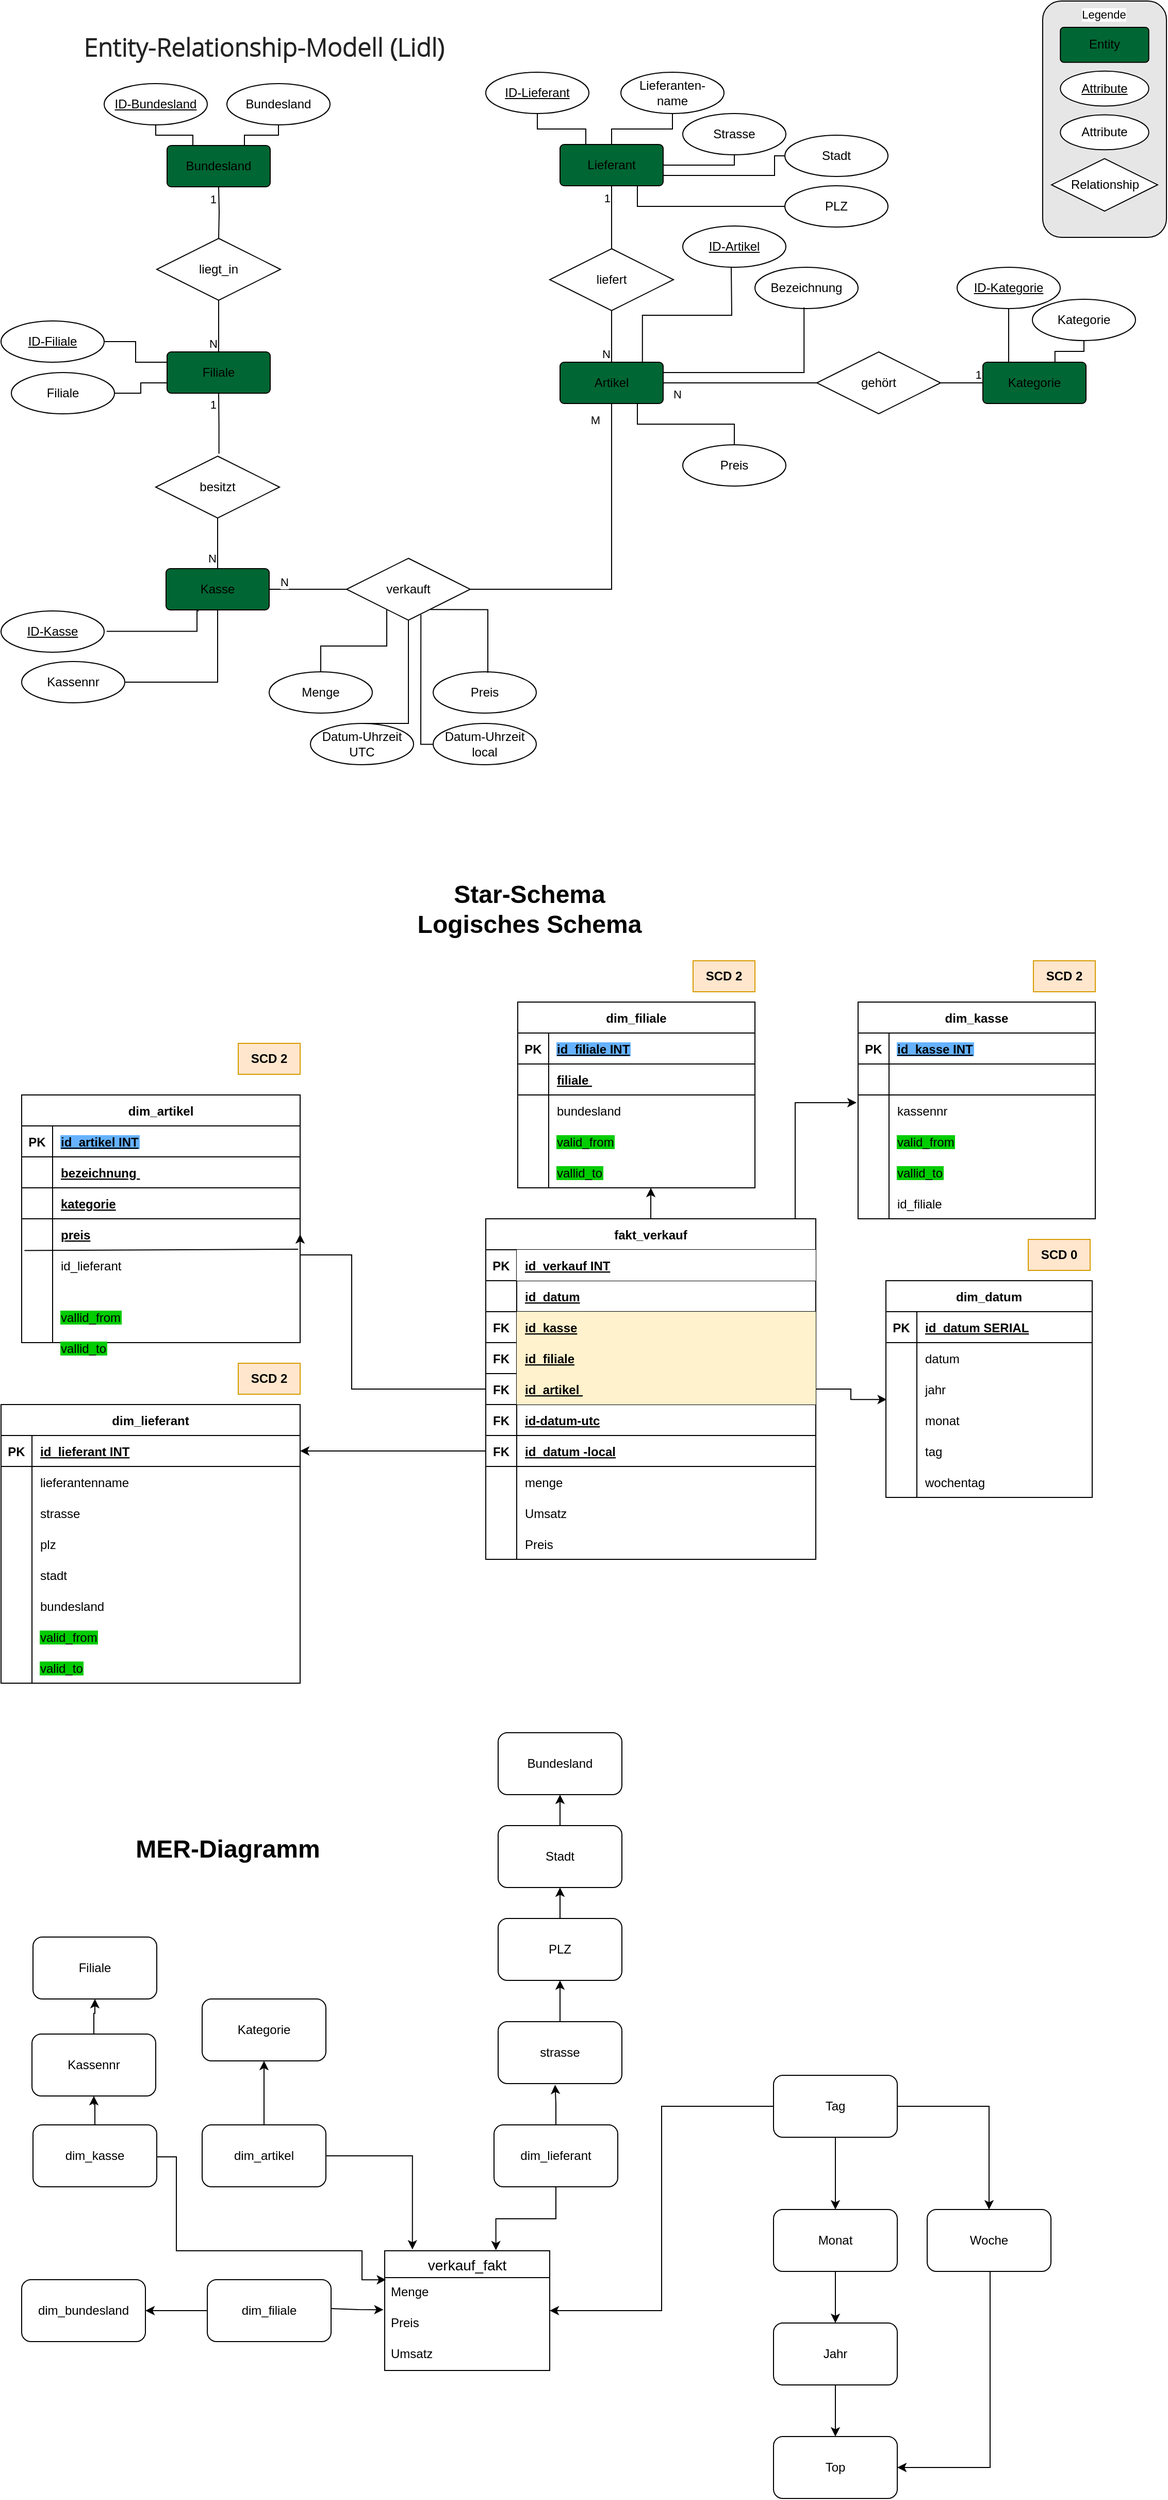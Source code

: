 <mxfile version="27.1.0">
  <diagram name="Seite-1" id="if3xEhRFJKLneTS5tlTe">
    <mxGraphModel dx="1179" dy="808" grid="1" gridSize="10" guides="1" tooltips="1" connect="1" arrows="1" fold="1" page="1" pageScale="1" pageWidth="1169" pageHeight="827" math="0" shadow="0">
      <root>
        <mxCell id="0" />
        <mxCell id="1" parent="0" />
        <mxCell id="YYT5KPldXvbkuwWLWnQn-40" value="Kasse" style="rounded=1;arcSize=10;whiteSpace=wrap;html=1;align=center;fillColor=#006633;" parent="1" vertex="1">
          <mxGeometry x="190" y="550" width="100" height="40" as="geometry" />
        </mxCell>
        <mxCell id="YYT5KPldXvbkuwWLWnQn-42" value="Artikel" style="rounded=1;arcSize=10;whiteSpace=wrap;html=1;align=center;fillColor=#006633;" parent="1" vertex="1">
          <mxGeometry x="572" y="350" width="100" height="40" as="geometry" />
        </mxCell>
        <mxCell id="YYT5KPldXvbkuwWLWnQn-43" value="Filiale" style="rounded=1;arcSize=10;whiteSpace=wrap;html=1;align=center;fillColor=#006633;" parent="1" vertex="1">
          <mxGeometry x="191" y="340" width="100" height="40" as="geometry" />
        </mxCell>
        <mxCell id="YYT5KPldXvbkuwWLWnQn-44" value="Bundesland" style="rounded=1;arcSize=10;whiteSpace=wrap;html=1;align=center;fillColor=#006633;" parent="1" vertex="1">
          <mxGeometry x="191" y="140" width="100" height="40" as="geometry" />
        </mxCell>
        <mxCell id="YYT5KPldXvbkuwWLWnQn-46" value="liegt_in" style="shape=rhombus;perimeter=rhombusPerimeter;whiteSpace=wrap;html=1;align=center;" parent="1" vertex="1">
          <mxGeometry x="181" y="230" width="120" height="60" as="geometry" />
        </mxCell>
        <mxCell id="YYT5KPldXvbkuwWLWnQn-47" value="" style="endArrow=none;html=1;rounded=0;strokeColor=default;align=center;verticalAlign=middle;fontFamily=Helvetica;fontSize=11;fontColor=default;labelBackgroundColor=default;edgeStyle=orthogonalEdgeStyle;entryX=0.5;entryY=1;entryDx=0;entryDy=0;" parent="1" target="YYT5KPldXvbkuwWLWnQn-44" edge="1">
          <mxGeometry relative="1" as="geometry">
            <mxPoint x="241" y="230" as="sourcePoint" />
            <mxPoint x="761" y="430" as="targetPoint" />
          </mxGeometry>
        </mxCell>
        <mxCell id="YYT5KPldXvbkuwWLWnQn-48" value="1" style="resizable=0;html=1;whiteSpace=wrap;align=right;verticalAlign=bottom;fontFamily=Helvetica;fontSize=11;fontColor=default;labelBackgroundColor=default;" parent="YYT5KPldXvbkuwWLWnQn-47" connectable="0" vertex="1">
          <mxGeometry x="1" relative="1" as="geometry">
            <mxPoint x="-1" y="20" as="offset" />
          </mxGeometry>
        </mxCell>
        <mxCell id="YYT5KPldXvbkuwWLWnQn-49" value="" style="endArrow=none;html=1;rounded=0;strokeColor=default;align=center;verticalAlign=middle;fontFamily=Helvetica;fontSize=11;fontColor=default;labelBackgroundColor=default;edgeStyle=orthogonalEdgeStyle;exitX=0.5;exitY=1;exitDx=0;exitDy=0;entryX=0.5;entryY=0;entryDx=0;entryDy=0;" parent="1" source="YYT5KPldXvbkuwWLWnQn-46" target="YYT5KPldXvbkuwWLWnQn-43" edge="1">
          <mxGeometry relative="1" as="geometry">
            <mxPoint x="371" y="340" as="sourcePoint" />
            <mxPoint x="531" y="340" as="targetPoint" />
          </mxGeometry>
        </mxCell>
        <mxCell id="YYT5KPldXvbkuwWLWnQn-50" value="N" style="resizable=0;html=1;whiteSpace=wrap;align=right;verticalAlign=bottom;fontFamily=Helvetica;fontSize=11;fontColor=default;labelBackgroundColor=default;" parent="YYT5KPldXvbkuwWLWnQn-49" connectable="0" vertex="1">
          <mxGeometry x="1" relative="1" as="geometry" />
        </mxCell>
        <mxCell id="YYT5KPldXvbkuwWLWnQn-51" value="" style="endArrow=none;html=1;rounded=0;strokeColor=default;align=center;verticalAlign=middle;fontFamily=Helvetica;fontSize=11;fontColor=default;labelBackgroundColor=default;edgeStyle=orthogonalEdgeStyle;entryX=0.5;entryY=1;entryDx=0;entryDy=0;exitX=0.511;exitY=-0.04;exitDx=0;exitDy=0;exitPerimeter=0;" parent="1" source="YYT5KPldXvbkuwWLWnQn-53" target="YYT5KPldXvbkuwWLWnQn-43" edge="1">
          <mxGeometry relative="1" as="geometry">
            <mxPoint x="300" y="481" as="sourcePoint" />
            <mxPoint x="460" y="481" as="targetPoint" />
          </mxGeometry>
        </mxCell>
        <mxCell id="YYT5KPldXvbkuwWLWnQn-52" value="1" style="resizable=0;html=1;whiteSpace=wrap;align=right;verticalAlign=bottom;fontFamily=Helvetica;fontSize=11;fontColor=default;labelBackgroundColor=default;" parent="YYT5KPldXvbkuwWLWnQn-51" connectable="0" vertex="1">
          <mxGeometry x="1" relative="1" as="geometry">
            <mxPoint x="-1" y="20" as="offset" />
          </mxGeometry>
        </mxCell>
        <mxCell id="YYT5KPldXvbkuwWLWnQn-53" value="besitzt" style="shape=rhombus;perimeter=rhombusPerimeter;whiteSpace=wrap;html=1;align=center;" parent="1" vertex="1">
          <mxGeometry x="180" y="441" width="120" height="60" as="geometry" />
        </mxCell>
        <mxCell id="YYT5KPldXvbkuwWLWnQn-54" value="" style="endArrow=none;html=1;rounded=0;strokeColor=default;align=center;verticalAlign=middle;fontFamily=Helvetica;fontSize=11;fontColor=default;labelBackgroundColor=default;edgeStyle=orthogonalEdgeStyle;exitX=0.5;exitY=1;exitDx=0;exitDy=0;" parent="1" source="YYT5KPldXvbkuwWLWnQn-53" edge="1">
          <mxGeometry relative="1" as="geometry">
            <mxPoint x="300" y="470" as="sourcePoint" />
            <mxPoint x="240" y="550" as="targetPoint" />
          </mxGeometry>
        </mxCell>
        <mxCell id="YYT5KPldXvbkuwWLWnQn-55" value="N" style="resizable=0;html=1;whiteSpace=wrap;align=right;verticalAlign=bottom;fontFamily=Helvetica;fontSize=11;fontColor=default;labelBackgroundColor=default;" parent="YYT5KPldXvbkuwWLWnQn-54" connectable="0" vertex="1">
          <mxGeometry x="1" relative="1" as="geometry">
            <mxPoint y="-1" as="offset" />
          </mxGeometry>
        </mxCell>
        <mxCell id="YYT5KPldXvbkuwWLWnQn-56" value="Lieferant" style="rounded=1;arcSize=10;whiteSpace=wrap;html=1;align=center;fillColor=#006633;" parent="1" vertex="1">
          <mxGeometry x="572" y="139" width="100" height="40" as="geometry" />
        </mxCell>
        <mxCell id="YYT5KPldXvbkuwWLWnQn-57" value="liefert" style="shape=rhombus;perimeter=rhombusPerimeter;whiteSpace=wrap;html=1;align=center;" parent="1" vertex="1">
          <mxGeometry x="562" y="240" width="120" height="60" as="geometry" />
        </mxCell>
        <mxCell id="YYT5KPldXvbkuwWLWnQn-58" value="Kategorie" style="rounded=1;arcSize=10;whiteSpace=wrap;html=1;align=center;fillColor=#006633;" parent="1" vertex="1">
          <mxGeometry x="982" y="350" width="100" height="40" as="geometry" />
        </mxCell>
        <mxCell id="YYT5KPldXvbkuwWLWnQn-63" value="gehört" style="shape=rhombus;perimeter=rhombusPerimeter;whiteSpace=wrap;html=1;align=center;" parent="1" vertex="1">
          <mxGeometry x="821" y="340" width="120" height="60" as="geometry" />
        </mxCell>
        <mxCell id="YYT5KPldXvbkuwWLWnQn-64" value="" style="endArrow=none;html=1;rounded=0;strokeColor=default;align=center;verticalAlign=middle;fontFamily=Helvetica;fontSize=11;fontColor=default;labelBackgroundColor=default;edgeStyle=orthogonalEdgeStyle;exitX=0.5;exitY=0;exitDx=0;exitDy=0;entryX=0.5;entryY=1;entryDx=0;entryDy=0;" parent="1" source="YYT5KPldXvbkuwWLWnQn-57" target="YYT5KPldXvbkuwWLWnQn-56" edge="1">
          <mxGeometry relative="1" as="geometry">
            <mxPoint x="354" y="30" as="sourcePoint" />
            <mxPoint x="622" y="80" as="targetPoint" />
          </mxGeometry>
        </mxCell>
        <mxCell id="YYT5KPldXvbkuwWLWnQn-65" value="1" style="resizable=0;html=1;whiteSpace=wrap;align=right;verticalAlign=bottom;fontFamily=Helvetica;fontSize=11;fontColor=default;labelBackgroundColor=default;fillColor=#006633;" parent="YYT5KPldXvbkuwWLWnQn-64" connectable="0" vertex="1">
          <mxGeometry x="1" relative="1" as="geometry">
            <mxPoint y="20" as="offset" />
          </mxGeometry>
        </mxCell>
        <mxCell id="YYT5KPldXvbkuwWLWnQn-66" value="" style="endArrow=none;html=1;rounded=0;strokeColor=default;align=center;verticalAlign=middle;fontFamily=Helvetica;fontSize=11;fontColor=default;labelBackgroundColor=default;edgeStyle=orthogonalEdgeStyle;exitX=0.5;exitY=1;exitDx=0;exitDy=0;entryX=0.5;entryY=0;entryDx=0;entryDy=0;" parent="1" source="YYT5KPldXvbkuwWLWnQn-57" target="YYT5KPldXvbkuwWLWnQn-42" edge="1">
          <mxGeometry relative="1" as="geometry">
            <mxPoint x="612" y="269" as="sourcePoint" />
            <mxPoint x="612" y="329" as="targetPoint" />
          </mxGeometry>
        </mxCell>
        <mxCell id="YYT5KPldXvbkuwWLWnQn-67" value="N" style="resizable=0;html=1;whiteSpace=wrap;align=right;verticalAlign=bottom;fontFamily=Helvetica;fontSize=11;fontColor=default;labelBackgroundColor=default;" parent="YYT5KPldXvbkuwWLWnQn-66" connectable="0" vertex="1">
          <mxGeometry x="1" relative="1" as="geometry" />
        </mxCell>
        <mxCell id="YYT5KPldXvbkuwWLWnQn-68" value="" style="endArrow=none;html=1;rounded=0;strokeColor=default;align=center;verticalAlign=middle;fontFamily=Helvetica;fontSize=11;fontColor=default;labelBackgroundColor=default;edgeStyle=orthogonalEdgeStyle;exitX=0;exitY=0.5;exitDx=0;exitDy=0;entryX=1;entryY=0.5;entryDx=0;entryDy=0;" parent="1" source="YYT5KPldXvbkuwWLWnQn-63" target="YYT5KPldXvbkuwWLWnQn-42" edge="1">
          <mxGeometry relative="1" as="geometry">
            <mxPoint x="552" y="269" as="sourcePoint" />
            <mxPoint x="712" y="269" as="targetPoint" />
          </mxGeometry>
        </mxCell>
        <mxCell id="YYT5KPldXvbkuwWLWnQn-69" value="N" style="resizable=0;html=1;whiteSpace=wrap;align=right;verticalAlign=bottom;fontFamily=Helvetica;fontSize=11;fontColor=default;labelBackgroundColor=default;" parent="YYT5KPldXvbkuwWLWnQn-68" connectable="0" vertex="1">
          <mxGeometry x="1" relative="1" as="geometry">
            <mxPoint x="19" y="19" as="offset" />
          </mxGeometry>
        </mxCell>
        <mxCell id="YYT5KPldXvbkuwWLWnQn-70" value="" style="endArrow=none;html=1;rounded=0;strokeColor=default;align=center;verticalAlign=middle;fontFamily=Helvetica;fontSize=11;fontColor=default;labelBackgroundColor=default;edgeStyle=orthogonalEdgeStyle;entryX=0;entryY=0.5;entryDx=0;entryDy=0;exitX=1;exitY=0.5;exitDx=0;exitDy=0;" parent="1" source="YYT5KPldXvbkuwWLWnQn-63" target="YYT5KPldXvbkuwWLWnQn-58" edge="1">
          <mxGeometry relative="1" as="geometry">
            <mxPoint x="942" y="370" as="sourcePoint" />
            <mxPoint x="792" y="369" as="targetPoint" />
          </mxGeometry>
        </mxCell>
        <mxCell id="YYT5KPldXvbkuwWLWnQn-71" value="1" style="resizable=0;html=1;whiteSpace=wrap;align=right;verticalAlign=bottom;fontFamily=Helvetica;fontSize=11;fontColor=default;labelBackgroundColor=default;" parent="YYT5KPldXvbkuwWLWnQn-70" connectable="0" vertex="1">
          <mxGeometry x="1" relative="1" as="geometry" />
        </mxCell>
        <mxCell id="YYT5KPldXvbkuwWLWnQn-72" value="" style="endArrow=none;html=1;rounded=0;strokeColor=default;align=center;verticalAlign=middle;fontFamily=Helvetica;fontSize=11;fontColor=default;labelBackgroundColor=default;edgeStyle=orthogonalEdgeStyle;entryX=1;entryY=0.5;entryDx=0;entryDy=0;exitX=0;exitY=0.5;exitDx=0;exitDy=0;" parent="1" source="QBYk8rgSqJVbzHIFE_xx-6" target="YYT5KPldXvbkuwWLWnQn-40" edge="1">
          <mxGeometry relative="1" as="geometry">
            <mxPoint x="349" y="570" as="sourcePoint" />
            <mxPoint x="660" y="500" as="targetPoint" />
          </mxGeometry>
        </mxCell>
        <mxCell id="YYT5KPldXvbkuwWLWnQn-73" value="N" style="resizable=0;html=1;whiteSpace=wrap;align=right;verticalAlign=bottom;fontFamily=Helvetica;fontSize=11;fontColor=default;labelBackgroundColor=default;" parent="YYT5KPldXvbkuwWLWnQn-72" connectable="0" vertex="1">
          <mxGeometry x="1" relative="1" as="geometry">
            <mxPoint x="20" y="1" as="offset" />
          </mxGeometry>
        </mxCell>
        <mxCell id="YYT5KPldXvbkuwWLWnQn-77" value="ID-Bundesland" style="ellipse;whiteSpace=wrap;html=1;align=center;fontStyle=4;" parent="1" vertex="1">
          <mxGeometry x="130" y="80" width="100" height="40" as="geometry" />
        </mxCell>
        <mxCell id="YYT5KPldXvbkuwWLWnQn-78" value="Bundesland" style="ellipse;whiteSpace=wrap;html=1;align=center;" parent="1" vertex="1">
          <mxGeometry x="249" y="80" width="100" height="40" as="geometry" />
        </mxCell>
        <mxCell id="YYT5KPldXvbkuwWLWnQn-79" value="ID-Filiale" style="ellipse;whiteSpace=wrap;html=1;align=center;fontStyle=4;" parent="1" vertex="1">
          <mxGeometry x="30" y="310" width="100" height="40" as="geometry" />
        </mxCell>
        <mxCell id="YYT5KPldXvbkuwWLWnQn-80" value="Filiale" style="ellipse;whiteSpace=wrap;html=1;align=center;" parent="1" vertex="1">
          <mxGeometry x="40" y="360" width="100" height="40" as="geometry" />
        </mxCell>
        <mxCell id="YYT5KPldXvbkuwWLWnQn-81" value="ID-Kasse" style="ellipse;whiteSpace=wrap;html=1;align=center;fontStyle=4;" parent="1" vertex="1">
          <mxGeometry x="30" y="591" width="100" height="40" as="geometry" />
        </mxCell>
        <mxCell id="YYT5KPldXvbkuwWLWnQn-82" value="Kassennr" style="ellipse;whiteSpace=wrap;html=1;align=center;" parent="1" vertex="1">
          <mxGeometry x="50" y="640" width="100" height="40" as="geometry" />
        </mxCell>
        <mxCell id="YYT5KPldXvbkuwWLWnQn-83" value="ID-Artikel" style="ellipse;whiteSpace=wrap;html=1;align=center;fontStyle=4;" parent="1" vertex="1">
          <mxGeometry x="691" y="218" width="100" height="40" as="geometry" />
        </mxCell>
        <mxCell id="YYT5KPldXvbkuwWLWnQn-84" value="Bezeichnung" style="ellipse;whiteSpace=wrap;html=1;align=center;" parent="1" vertex="1">
          <mxGeometry x="761" y="258" width="100" height="40" as="geometry" />
        </mxCell>
        <mxCell id="YYT5KPldXvbkuwWLWnQn-85" value="ID-Kategorie" style="ellipse;whiteSpace=wrap;html=1;align=center;fontStyle=4;" parent="1" vertex="1">
          <mxGeometry x="957" y="258" width="100" height="40" as="geometry" />
        </mxCell>
        <mxCell id="YYT5KPldXvbkuwWLWnQn-86" value="Kategorie" style="ellipse;whiteSpace=wrap;html=1;align=center;" parent="1" vertex="1">
          <mxGeometry x="1030" y="289" width="100" height="40" as="geometry" />
        </mxCell>
        <mxCell id="YYT5KPldXvbkuwWLWnQn-87" value="ID-Lieferant" style="ellipse;whiteSpace=wrap;html=1;align=center;fontStyle=4;" parent="1" vertex="1">
          <mxGeometry x="500" y="69" width="100" height="40" as="geometry" />
        </mxCell>
        <mxCell id="YYT5KPldXvbkuwWLWnQn-88" value="Lieferanten-&lt;div&gt;name&lt;/div&gt;" style="ellipse;whiteSpace=wrap;html=1;align=center;" parent="1" vertex="1">
          <mxGeometry x="631" y="69" width="100" height="40" as="geometry" />
        </mxCell>
        <mxCell id="YYT5KPldXvbkuwWLWnQn-89" value="Strasse" style="ellipse;whiteSpace=wrap;html=1;align=center;" parent="1" vertex="1">
          <mxGeometry x="691" y="109" width="100" height="40" as="geometry" />
        </mxCell>
        <mxCell id="YYT5KPldXvbkuwWLWnQn-90" value="&lt;span style=&quot;color: rgb(34, 34, 34); font-family: &amp;quot;Open Sans Light&amp;quot;, &amp;quot;Helvetica Neue&amp;quot;, Helvetica, Arial, FreeSans, sans-serif; letter-spacing: 0.368px; text-align: start; background-color: rgb(252, 252, 252);&quot;&gt;&lt;b style=&quot;&quot;&gt;&lt;font style=&quot;font-size: 24px;&quot;&gt;Entity-Relationship-Modell (Lidl)&lt;/font&gt;&lt;/b&gt;&lt;/span&gt;" style="text;html=1;align=center;verticalAlign=middle;whiteSpace=wrap;rounded=0;fontFamily=Helvetica;fontSize=11;fontColor=default;labelBackgroundColor=default;" parent="1" vertex="1">
          <mxGeometry x="40" y="10" width="490" height="70" as="geometry" />
        </mxCell>
        <mxCell id="YYT5KPldXvbkuwWLWnQn-140" value="" style="endArrow=none;html=1;rounded=0;strokeColor=default;align=center;verticalAlign=middle;fontFamily=Helvetica;fontSize=11;fontColor=default;labelBackgroundColor=default;edgeStyle=orthogonalEdgeStyle;entryX=0.5;entryY=1;entryDx=0;entryDy=0;exitX=0.25;exitY=0;exitDx=0;exitDy=0;" parent="1" source="YYT5KPldXvbkuwWLWnQn-44" target="YYT5KPldXvbkuwWLWnQn-77" edge="1">
          <mxGeometry relative="1" as="geometry">
            <mxPoint x="200" y="180" as="sourcePoint" />
            <mxPoint x="360" y="180" as="targetPoint" />
          </mxGeometry>
        </mxCell>
        <mxCell id="YYT5KPldXvbkuwWLWnQn-141" value="" style="endArrow=none;html=1;rounded=0;strokeColor=default;align=center;verticalAlign=middle;fontFamily=Helvetica;fontSize=11;fontColor=default;labelBackgroundColor=default;edgeStyle=orthogonalEdgeStyle;exitX=1;exitY=0.5;exitDx=0;exitDy=0;entryX=0;entryY=0.25;entryDx=0;entryDy=0;" parent="1" source="YYT5KPldXvbkuwWLWnQn-79" target="YYT5KPldXvbkuwWLWnQn-43" edge="1">
          <mxGeometry relative="1" as="geometry">
            <mxPoint x="320" y="170" as="sourcePoint" />
            <mxPoint x="409" y="170" as="targetPoint" />
          </mxGeometry>
        </mxCell>
        <mxCell id="YYT5KPldXvbkuwWLWnQn-142" value="" style="endArrow=none;html=1;rounded=0;strokeColor=default;align=center;verticalAlign=middle;fontFamily=Helvetica;fontSize=11;fontColor=default;labelBackgroundColor=default;edgeStyle=orthogonalEdgeStyle;exitX=0.5;exitY=1;exitDx=0;exitDy=0;entryX=0.75;entryY=0;entryDx=0;entryDy=0;" parent="1" source="YYT5KPldXvbkuwWLWnQn-78" target="YYT5KPldXvbkuwWLWnQn-44" edge="1">
          <mxGeometry relative="1" as="geometry">
            <mxPoint x="311" y="150" as="sourcePoint" />
            <mxPoint x="400" y="150" as="targetPoint" />
          </mxGeometry>
        </mxCell>
        <mxCell id="YYT5KPldXvbkuwWLWnQn-143" value="" style="endArrow=none;html=1;rounded=0;strokeColor=default;align=center;verticalAlign=middle;fontFamily=Helvetica;fontSize=11;fontColor=default;labelBackgroundColor=default;edgeStyle=orthogonalEdgeStyle;exitX=1;exitY=0.5;exitDx=0;exitDy=0;entryX=0;entryY=0.75;entryDx=0;entryDy=0;" parent="1" source="YYT5KPldXvbkuwWLWnQn-80" target="YYT5KPldXvbkuwWLWnQn-43" edge="1">
          <mxGeometry relative="1" as="geometry">
            <mxPoint x="150" y="380" as="sourcePoint" />
            <mxPoint x="211" y="400" as="targetPoint" />
          </mxGeometry>
        </mxCell>
        <mxCell id="YYT5KPldXvbkuwWLWnQn-144" value="" style="endArrow=none;html=1;rounded=0;strokeColor=default;align=center;verticalAlign=middle;fontFamily=Helvetica;fontSize=11;fontColor=default;labelBackgroundColor=default;edgeStyle=orthogonalEdgeStyle;exitX=1.024;exitY=0.495;exitDx=0;exitDy=0;exitPerimeter=0;" parent="1" source="YYT5KPldXvbkuwWLWnQn-81" edge="1">
          <mxGeometry relative="1" as="geometry">
            <mxPoint x="170" y="600" as="sourcePoint" />
            <mxPoint x="221" y="590" as="targetPoint" />
            <Array as="points">
              <mxPoint x="220" y="611" />
              <mxPoint x="220" y="591" />
              <mxPoint x="221" y="591" />
            </Array>
          </mxGeometry>
        </mxCell>
        <mxCell id="YYT5KPldXvbkuwWLWnQn-145" value="" style="endArrow=none;html=1;rounded=0;strokeColor=default;align=center;verticalAlign=middle;fontFamily=Helvetica;fontSize=11;fontColor=default;labelBackgroundColor=default;edgeStyle=orthogonalEdgeStyle;exitX=1;exitY=0.5;exitDx=0;exitDy=0;entryX=0.5;entryY=1;entryDx=0;entryDy=0;" parent="1" source="YYT5KPldXvbkuwWLWnQn-82" target="YYT5KPldXvbkuwWLWnQn-40" edge="1">
          <mxGeometry relative="1" as="geometry">
            <mxPoint x="175.49" y="612" as="sourcePoint" />
            <mxPoint x="260" y="610" as="targetPoint" />
            <Array as="points">
              <mxPoint x="240" y="660" />
            </Array>
          </mxGeometry>
        </mxCell>
        <mxCell id="YYT5KPldXvbkuwWLWnQn-146" value="" style="endArrow=none;html=1;rounded=0;strokeColor=default;align=center;verticalAlign=middle;fontFamily=Helvetica;fontSize=11;fontColor=default;labelBackgroundColor=default;edgeStyle=orthogonalEdgeStyle;exitX=0.5;exitY=1;exitDx=0;exitDy=0;entryX=0.25;entryY=0;entryDx=0;entryDy=0;" parent="1" source="YYT5KPldXvbkuwWLWnQn-87" target="YYT5KPldXvbkuwWLWnQn-56" edge="1">
          <mxGeometry relative="1" as="geometry">
            <mxPoint x="491" y="329" as="sourcePoint" />
            <mxPoint x="651" y="329" as="targetPoint" />
          </mxGeometry>
        </mxCell>
        <mxCell id="YYT5KPldXvbkuwWLWnQn-147" value="" style="endArrow=none;html=1;rounded=0;strokeColor=default;align=center;verticalAlign=middle;fontFamily=Helvetica;fontSize=11;fontColor=default;labelBackgroundColor=default;edgeStyle=orthogonalEdgeStyle;exitX=0.5;exitY=1;exitDx=0;exitDy=0;entryX=1;entryY=0.5;entryDx=0;entryDy=0;" parent="1" source="YYT5KPldXvbkuwWLWnQn-89" target="YYT5KPldXvbkuwWLWnQn-56" edge="1">
          <mxGeometry relative="1" as="geometry">
            <mxPoint x="691" y="189" as="sourcePoint" />
            <mxPoint x="851" y="189" as="targetPoint" />
          </mxGeometry>
        </mxCell>
        <mxCell id="YYT5KPldXvbkuwWLWnQn-148" value="" style="endArrow=none;html=1;rounded=0;strokeColor=default;align=center;verticalAlign=middle;fontFamily=Helvetica;fontSize=11;fontColor=default;labelBackgroundColor=default;edgeStyle=orthogonalEdgeStyle;exitX=0.5;exitY=1;exitDx=0;exitDy=0;entryX=0.5;entryY=0;entryDx=0;entryDy=0;" parent="1" source="YYT5KPldXvbkuwWLWnQn-88" target="YYT5KPldXvbkuwWLWnQn-56" edge="1">
          <mxGeometry relative="1" as="geometry">
            <mxPoint x="691" y="179" as="sourcePoint" />
            <mxPoint x="851" y="179" as="targetPoint" />
          </mxGeometry>
        </mxCell>
        <mxCell id="YYT5KPldXvbkuwWLWnQn-150" value="" style="endArrow=none;html=1;rounded=0;strokeColor=default;align=center;verticalAlign=middle;fontFamily=Helvetica;fontSize=11;fontColor=default;labelBackgroundColor=default;edgeStyle=orthogonalEdgeStyle;exitX=1;exitY=0.25;exitDx=0;exitDy=0;entryX=0.476;entryY=0.971;entryDx=0;entryDy=0;entryPerimeter=0;" parent="1" source="YYT5KPldXvbkuwWLWnQn-42" target="YYT5KPldXvbkuwWLWnQn-84" edge="1">
          <mxGeometry relative="1" as="geometry">
            <mxPoint x="691" y="359" as="sourcePoint" />
            <mxPoint x="851" y="359" as="targetPoint" />
          </mxGeometry>
        </mxCell>
        <mxCell id="YYT5KPldXvbkuwWLWnQn-151" value="" style="endArrow=none;html=1;rounded=0;strokeColor=default;align=center;verticalAlign=middle;fontFamily=Helvetica;fontSize=11;fontColor=default;labelBackgroundColor=default;edgeStyle=orthogonalEdgeStyle;exitX=0.5;exitY=1;exitDx=0;exitDy=0;entryX=0.25;entryY=0;entryDx=0;entryDy=0;" parent="1" source="YYT5KPldXvbkuwWLWnQn-85" target="YYT5KPldXvbkuwWLWnQn-58" edge="1">
          <mxGeometry relative="1" as="geometry">
            <mxPoint x="1061" y="339" as="sourcePoint" />
            <mxPoint x="1221" y="339" as="targetPoint" />
          </mxGeometry>
        </mxCell>
        <mxCell id="YYT5KPldXvbkuwWLWnQn-152" value="" style="endArrow=none;html=1;rounded=0;strokeColor=default;align=center;verticalAlign=middle;fontFamily=Helvetica;fontSize=11;fontColor=default;labelBackgroundColor=default;edgeStyle=orthogonalEdgeStyle;exitX=0.699;exitY=-0.012;exitDx=0;exitDy=0;exitPerimeter=0;entryX=0.5;entryY=1;entryDx=0;entryDy=0;" parent="1" source="YYT5KPldXvbkuwWLWnQn-58" target="YYT5KPldXvbkuwWLWnQn-86" edge="1">
          <mxGeometry relative="1" as="geometry">
            <mxPoint x="1061" y="339" as="sourcePoint" />
            <mxPoint x="1132" y="309" as="targetPoint" />
          </mxGeometry>
        </mxCell>
        <mxCell id="YYT5KPldXvbkuwWLWnQn-153" value="" style="endArrow=none;html=1;rounded=0;strokeColor=default;align=center;verticalAlign=middle;fontFamily=Helvetica;fontSize=11;fontColor=default;labelBackgroundColor=default;edgeStyle=orthogonalEdgeStyle;exitX=0.799;exitY=0.019;exitDx=0;exitDy=0;entryX=0.476;entryY=0.971;entryDx=0;entryDy=0;entryPerimeter=0;exitPerimeter=0;" parent="1" source="YYT5KPldXvbkuwWLWnQn-42" edge="1">
          <mxGeometry relative="1" as="geometry">
            <mxPoint x="601" y="321" as="sourcePoint" />
            <mxPoint x="738" y="258" as="targetPoint" />
          </mxGeometry>
        </mxCell>
        <mxCell id="QBYk8rgSqJVbzHIFE_xx-4" value="Menge" style="ellipse;whiteSpace=wrap;html=1;align=center;" parent="1" vertex="1">
          <mxGeometry x="290" y="650" width="100" height="40" as="geometry" />
        </mxCell>
        <mxCell id="QBYk8rgSqJVbzHIFE_xx-5" value="Preis" style="ellipse;whiteSpace=wrap;html=1;align=center;" parent="1" vertex="1">
          <mxGeometry x="691" y="430" width="100" height="40" as="geometry" />
        </mxCell>
        <mxCell id="QBYk8rgSqJVbzHIFE_xx-6" value="verkauft" style="shape=rhombus;perimeter=rhombusPerimeter;whiteSpace=wrap;html=1;align=center;" parent="1" vertex="1">
          <mxGeometry x="365" y="540" width="120" height="60" as="geometry" />
        </mxCell>
        <mxCell id="QBYk8rgSqJVbzHIFE_xx-7" value="" style="group" parent="1" vertex="1" connectable="0">
          <mxGeometry x="1040" width="120" height="229" as="geometry" />
        </mxCell>
        <mxCell id="1BJ3c-md4-SRnJtdKCkP-4" value="" style="rounded=1;whiteSpace=wrap;html=1;fontFamily=Helvetica;fontSize=11;fontColor=default;labelBackgroundColor=default;fillColor=#E6E6E6;" parent="QBYk8rgSqJVbzHIFE_xx-7" vertex="1">
          <mxGeometry width="120" height="229" as="geometry" />
        </mxCell>
        <mxCell id="YYT5KPldXvbkuwWLWnQn-3" value="Entity" style="rounded=1;arcSize=10;whiteSpace=wrap;html=1;align=center;fillColor=#006633;" parent="QBYk8rgSqJVbzHIFE_xx-7" vertex="1">
          <mxGeometry x="17.143" y="25.444" width="85.714" height="33.926" as="geometry" />
        </mxCell>
        <mxCell id="YYT5KPldXvbkuwWLWnQn-4" value="Attribute" style="ellipse;whiteSpace=wrap;html=1;align=center;" parent="QBYk8rgSqJVbzHIFE_xx-7" vertex="1">
          <mxGeometry x="17.143" y="110.259" width="85.714" height="33.926" as="geometry" />
        </mxCell>
        <mxCell id="YYT5KPldXvbkuwWLWnQn-5" value="Attribute" style="ellipse;whiteSpace=wrap;html=1;align=center;fontStyle=4;" parent="QBYk8rgSqJVbzHIFE_xx-7" vertex="1">
          <mxGeometry x="17.143" y="67.852" width="85.714" height="33.926" as="geometry" />
        </mxCell>
        <mxCell id="YYT5KPldXvbkuwWLWnQn-25" value="Relationship" style="shape=rhombus;perimeter=rhombusPerimeter;whiteSpace=wrap;html=1;align=center;" parent="QBYk8rgSqJVbzHIFE_xx-7" vertex="1">
          <mxGeometry x="8.571" y="152.667" width="102.857" height="50.889" as="geometry" />
        </mxCell>
        <mxCell id="YYT5KPldXvbkuwWLWnQn-76" value="Legende" style="text;html=1;align=center;verticalAlign=middle;whiteSpace=wrap;rounded=0;fontFamily=Helvetica;fontSize=11;fontColor=default;labelBackgroundColor=default;" parent="QBYk8rgSqJVbzHIFE_xx-7" vertex="1">
          <mxGeometry x="34.286" width="51.429" height="25.444" as="geometry" />
        </mxCell>
        <mxCell id="QBYk8rgSqJVbzHIFE_xx-8" value="Datum-Uhrzeit&lt;div&gt;UTC&lt;/div&gt;" style="ellipse;whiteSpace=wrap;html=1;align=center;" parent="1" vertex="1">
          <mxGeometry x="330" y="700" width="100" height="40" as="geometry" />
        </mxCell>
        <mxCell id="QBYk8rgSqJVbzHIFE_xx-9" value="" style="endArrow=none;html=1;rounded=0;strokeColor=default;align=center;verticalAlign=middle;fontFamily=Helvetica;fontSize=11;fontColor=default;labelBackgroundColor=default;edgeStyle=orthogonalEdgeStyle;exitX=1;exitY=0.5;exitDx=0;exitDy=0;entryX=0.5;entryY=1;entryDx=0;entryDy=0;" parent="1" source="QBYk8rgSqJVbzHIFE_xx-6" target="YYT5KPldXvbkuwWLWnQn-42" edge="1">
          <mxGeometry relative="1" as="geometry">
            <mxPoint x="530" y="609" as="sourcePoint" />
            <mxPoint x="550" y="570" as="targetPoint" />
          </mxGeometry>
        </mxCell>
        <mxCell id="QBYk8rgSqJVbzHIFE_xx-10" value="M" style="resizable=0;html=1;whiteSpace=wrap;align=right;verticalAlign=bottom;fontFamily=Helvetica;fontSize=11;fontColor=default;labelBackgroundColor=default;" parent="QBYk8rgSqJVbzHIFE_xx-9" connectable="0" vertex="1">
          <mxGeometry x="1" relative="1" as="geometry">
            <mxPoint x="-10" y="24" as="offset" />
          </mxGeometry>
        </mxCell>
        <mxCell id="QBYk8rgSqJVbzHIFE_xx-11" value="" style="endArrow=none;html=1;rounded=0;strokeColor=default;align=center;verticalAlign=middle;fontFamily=Helvetica;fontSize=11;fontColor=default;labelBackgroundColor=default;edgeStyle=orthogonalEdgeStyle;exitX=0.5;exitY=0;exitDx=0;exitDy=0;entryX=0.5;entryY=1;entryDx=0;entryDy=0;" parent="1" source="QBYk8rgSqJVbzHIFE_xx-8" target="QBYk8rgSqJVbzHIFE_xx-6" edge="1">
          <mxGeometry relative="1" as="geometry">
            <mxPoint x="580" y="530" as="sourcePoint" />
            <mxPoint x="740" y="530" as="targetPoint" />
            <Array as="points">
              <mxPoint x="425" y="700" />
            </Array>
          </mxGeometry>
        </mxCell>
        <mxCell id="QBYk8rgSqJVbzHIFE_xx-15" value="" style="endArrow=none;html=1;rounded=0;strokeColor=default;align=center;verticalAlign=middle;fontFamily=Helvetica;fontSize=11;fontColor=default;labelBackgroundColor=default;edgeStyle=orthogonalEdgeStyle;entryX=0.5;entryY=0;entryDx=0;entryDy=0;exitX=0.325;exitY=0.832;exitDx=0;exitDy=0;exitPerimeter=0;" parent="1" source="QBYk8rgSqJVbzHIFE_xx-6" target="QBYk8rgSqJVbzHIFE_xx-4" edge="1">
          <mxGeometry relative="1" as="geometry">
            <mxPoint x="420" y="570" as="sourcePoint" />
            <mxPoint x="580" y="570" as="targetPoint" />
          </mxGeometry>
        </mxCell>
        <mxCell id="QBYk8rgSqJVbzHIFE_xx-16" value="" style="endArrow=none;html=1;rounded=0;strokeColor=default;align=center;verticalAlign=middle;fontFamily=Helvetica;fontSize=11;fontColor=default;labelBackgroundColor=default;edgeStyle=orthogonalEdgeStyle;entryX=0.5;entryY=0;entryDx=0;entryDy=0;exitX=0.75;exitY=1;exitDx=0;exitDy=0;" parent="1" source="YYT5KPldXvbkuwWLWnQn-42" target="QBYk8rgSqJVbzHIFE_xx-5" edge="1">
          <mxGeometry relative="1" as="geometry">
            <mxPoint x="420" y="570" as="sourcePoint" />
            <mxPoint x="580" y="570" as="targetPoint" />
          </mxGeometry>
        </mxCell>
        <mxCell id="QBYk8rgSqJVbzHIFE_xx-17" value="Stadt" style="ellipse;whiteSpace=wrap;html=1;align=center;" parent="1" vertex="1">
          <mxGeometry x="790" y="130" width="100" height="40" as="geometry" />
        </mxCell>
        <mxCell id="QBYk8rgSqJVbzHIFE_xx-18" value="" style="endArrow=none;html=1;rounded=0;strokeColor=default;align=center;verticalAlign=middle;fontFamily=Helvetica;fontSize=11;fontColor=default;labelBackgroundColor=default;edgeStyle=orthogonalEdgeStyle;exitX=0;exitY=0.5;exitDx=0;exitDy=0;entryX=1;entryY=0.75;entryDx=0;entryDy=0;" parent="1" source="QBYk8rgSqJVbzHIFE_xx-17" target="YYT5KPldXvbkuwWLWnQn-56" edge="1">
          <mxGeometry relative="1" as="geometry">
            <mxPoint x="769" y="150" as="sourcePoint" />
            <mxPoint x="700" y="160" as="targetPoint" />
            <Array as="points">
              <mxPoint x="780" y="150" />
              <mxPoint x="780" y="169" />
            </Array>
          </mxGeometry>
        </mxCell>
        <mxCell id="QBYk8rgSqJVbzHIFE_xx-28" value="PLZ" style="ellipse;whiteSpace=wrap;html=1;align=center;" parent="1" vertex="1">
          <mxGeometry x="790" y="179" width="100" height="40" as="geometry" />
        </mxCell>
        <mxCell id="QBYk8rgSqJVbzHIFE_xx-29" value="" style="endArrow=none;html=1;rounded=0;strokeColor=default;align=center;verticalAlign=middle;fontFamily=Helvetica;fontSize=11;fontColor=default;labelBackgroundColor=default;edgeStyle=orthogonalEdgeStyle;exitX=0;exitY=0.5;exitDx=0;exitDy=0;entryX=0.75;entryY=1;entryDx=0;entryDy=0;" parent="1" source="QBYk8rgSqJVbzHIFE_xx-28" target="YYT5KPldXvbkuwWLWnQn-56" edge="1">
          <mxGeometry relative="1" as="geometry">
            <mxPoint x="879" y="110" as="sourcePoint" />
            <mxPoint x="810" y="120" as="targetPoint" />
          </mxGeometry>
        </mxCell>
        <mxCell id="Lno-Hep20rI5RP0nEHrE-242" value="Preis" style="ellipse;whiteSpace=wrap;html=1;align=center;" parent="1" vertex="1">
          <mxGeometry x="449" y="650" width="100" height="40" as="geometry" />
        </mxCell>
        <mxCell id="sXnYkL59QyAPJXKLkiFu-1" value="" style="endArrow=none;html=1;rounded=0;strokeColor=default;align=center;verticalAlign=middle;fontFamily=Helvetica;fontSize=11;fontColor=default;labelBackgroundColor=default;edgeStyle=orthogonalEdgeStyle;exitX=0.676;exitY=0.828;exitDx=0;exitDy=0;exitPerimeter=0;entryX=0.53;entryY=0.023;entryDx=0;entryDy=0;entryPerimeter=0;" parent="1" source="QBYk8rgSqJVbzHIFE_xx-6" target="Lno-Hep20rI5RP0nEHrE-242" edge="1">
          <mxGeometry relative="1" as="geometry">
            <mxPoint x="489.75" y="592" as="sourcePoint" />
            <mxPoint x="502" y="647" as="targetPoint" />
            <Array as="points">
              <mxPoint x="502" y="590" />
            </Array>
          </mxGeometry>
        </mxCell>
        <mxCell id="-1TwkTnlUkwcCRJVOmrM-1" value="Datum-Uhrzeit&lt;div&gt;local&lt;/div&gt;" style="ellipse;whiteSpace=wrap;html=1;align=center;" parent="1" vertex="1">
          <mxGeometry x="449" y="700" width="100" height="40" as="geometry" />
        </mxCell>
        <mxCell id="-1TwkTnlUkwcCRJVOmrM-2" value="" style="endArrow=none;html=1;rounded=0;strokeColor=default;align=center;verticalAlign=middle;fontFamily=Helvetica;fontSize=11;fontColor=default;labelBackgroundColor=default;edgeStyle=orthogonalEdgeStyle;entryX=-0.004;entryY=0.505;entryDx=0;entryDy=0;exitX=0.601;exitY=0.91;exitDx=0;exitDy=0;exitPerimeter=0;entryPerimeter=0;" parent="1" source="QBYk8rgSqJVbzHIFE_xx-6" target="-1TwkTnlUkwcCRJVOmrM-1" edge="1">
          <mxGeometry relative="1" as="geometry">
            <mxPoint x="450" y="610" as="sourcePoint" />
            <mxPoint x="516" y="651" as="targetPoint" />
            <Array as="points">
              <mxPoint x="437" y="610" />
              <mxPoint x="437" y="720" />
            </Array>
          </mxGeometry>
        </mxCell>
        <mxCell id="s2uUGWA14hOa1rh7soew-1" value="&lt;b&gt;&lt;font style=&quot;font-size: 24px;&quot;&gt;Star-Schema&lt;/font&gt;&lt;/b&gt;&lt;div&gt;&lt;b&gt;&lt;font style=&quot;font-size: 24px;&quot;&gt;Logisches Schema&lt;/font&gt;&lt;/b&gt;&lt;/div&gt;" style="text;html=1;align=center;verticalAlign=middle;whiteSpace=wrap;rounded=0;" parent="1" vertex="1">
          <mxGeometry x="430" y="860" width="225" height="40" as="geometry" />
        </mxCell>
        <mxCell id="s2uUGWA14hOa1rh7soew-2" value="dim_artikel" style="shape=table;startSize=30;container=1;collapsible=1;childLayout=tableLayout;fixedRows=1;rowLines=0;fontStyle=1;align=center;resizeLast=1;" parent="1" vertex="1">
          <mxGeometry x="50" y="1060" width="270" height="240" as="geometry" />
        </mxCell>
        <mxCell id="s2uUGWA14hOa1rh7soew-3" value="" style="shape=tableRow;horizontal=0;startSize=0;swimlaneHead=0;swimlaneBody=0;fillColor=none;collapsible=0;dropTarget=0;points=[[0,0.5],[1,0.5]];portConstraint=eastwest;strokeColor=inherit;top=0;left=0;right=0;bottom=1;" parent="s2uUGWA14hOa1rh7soew-2" vertex="1">
          <mxGeometry y="30" width="270" height="30" as="geometry" />
        </mxCell>
        <mxCell id="s2uUGWA14hOa1rh7soew-4" value="PK" style="shape=partialRectangle;overflow=hidden;connectable=0;fillColor=none;strokeColor=inherit;top=0;left=0;bottom=0;right=0;fontStyle=1;" parent="s2uUGWA14hOa1rh7soew-3" vertex="1">
          <mxGeometry width="30" height="30" as="geometry">
            <mxRectangle width="30" height="30" as="alternateBounds" />
          </mxGeometry>
        </mxCell>
        <mxCell id="s2uUGWA14hOa1rh7soew-5" value="id_artikel INT" style="shape=partialRectangle;overflow=hidden;connectable=0;fillColor=none;align=left;strokeColor=inherit;top=0;left=0;bottom=0;right=0;spacingLeft=6;fontStyle=5;labelBackgroundColor=#66B2FF;" parent="s2uUGWA14hOa1rh7soew-3" vertex="1">
          <mxGeometry x="30" width="240" height="30" as="geometry">
            <mxRectangle width="240" height="30" as="alternateBounds" />
          </mxGeometry>
        </mxCell>
        <mxCell id="s2uUGWA14hOa1rh7soew-6" value="" style="shape=tableRow;horizontal=0;startSize=0;swimlaneHead=0;swimlaneBody=0;fillColor=none;collapsible=0;dropTarget=0;points=[[0,0.5],[1,0.5]];portConstraint=eastwest;strokeColor=inherit;top=0;left=0;right=0;bottom=1;" parent="s2uUGWA14hOa1rh7soew-2" vertex="1">
          <mxGeometry y="60" width="270" height="30" as="geometry" />
        </mxCell>
        <mxCell id="s2uUGWA14hOa1rh7soew-7" value="" style="shape=partialRectangle;overflow=hidden;connectable=0;fillColor=none;strokeColor=inherit;top=0;left=0;bottom=0;right=0;fontStyle=1;" parent="s2uUGWA14hOa1rh7soew-6" vertex="1">
          <mxGeometry width="30" height="30" as="geometry">
            <mxRectangle width="30" height="30" as="alternateBounds" />
          </mxGeometry>
        </mxCell>
        <mxCell id="s2uUGWA14hOa1rh7soew-8" value="bezeichnung " style="shape=partialRectangle;overflow=hidden;connectable=0;fillColor=none;align=left;strokeColor=inherit;top=0;left=0;bottom=0;right=0;spacingLeft=6;fontStyle=5;" parent="s2uUGWA14hOa1rh7soew-6" vertex="1">
          <mxGeometry x="30" width="240" height="30" as="geometry">
            <mxRectangle width="240" height="30" as="alternateBounds" />
          </mxGeometry>
        </mxCell>
        <mxCell id="s2uUGWA14hOa1rh7soew-9" value="" style="shape=tableRow;horizontal=0;startSize=0;swimlaneHead=0;swimlaneBody=0;fillColor=none;collapsible=0;dropTarget=0;points=[[0,0.5],[1,0.5]];portConstraint=eastwest;strokeColor=inherit;top=0;left=0;right=0;bottom=1;" parent="s2uUGWA14hOa1rh7soew-2" vertex="1">
          <mxGeometry y="90" width="270" height="30" as="geometry" />
        </mxCell>
        <mxCell id="s2uUGWA14hOa1rh7soew-10" value="" style="shape=partialRectangle;overflow=hidden;connectable=0;fillColor=none;strokeColor=inherit;top=0;left=0;bottom=0;right=0;fontStyle=1;" parent="s2uUGWA14hOa1rh7soew-9" vertex="1">
          <mxGeometry width="30" height="30" as="geometry">
            <mxRectangle width="30" height="30" as="alternateBounds" />
          </mxGeometry>
        </mxCell>
        <mxCell id="s2uUGWA14hOa1rh7soew-11" value="kategorie" style="shape=partialRectangle;overflow=hidden;connectable=0;fillColor=none;align=left;strokeColor=inherit;top=0;left=0;bottom=0;right=0;spacingLeft=6;fontStyle=5;" parent="s2uUGWA14hOa1rh7soew-9" vertex="1">
          <mxGeometry x="30" width="240" height="30" as="geometry">
            <mxRectangle width="240" height="30" as="alternateBounds" />
          </mxGeometry>
        </mxCell>
        <mxCell id="s2uUGWA14hOa1rh7soew-12" value="" style="shape=tableRow;horizontal=0;startSize=0;swimlaneHead=0;swimlaneBody=0;fillColor=none;collapsible=0;dropTarget=0;points=[[0,0.5],[1,0.5]];portConstraint=eastwest;strokeColor=inherit;top=0;left=0;right=0;bottom=0;" parent="s2uUGWA14hOa1rh7soew-2" vertex="1">
          <mxGeometry y="120" width="270" height="30" as="geometry" />
        </mxCell>
        <mxCell id="s2uUGWA14hOa1rh7soew-13" value="" style="shape=partialRectangle;overflow=hidden;connectable=0;fillColor=none;strokeColor=inherit;top=0;left=0;bottom=0;right=0;" parent="s2uUGWA14hOa1rh7soew-12" vertex="1">
          <mxGeometry width="30" height="30" as="geometry">
            <mxRectangle width="30" height="30" as="alternateBounds" />
          </mxGeometry>
        </mxCell>
        <mxCell id="s2uUGWA14hOa1rh7soew-14" value="preis" style="shape=partialRectangle;overflow=hidden;connectable=0;fillColor=none;align=left;strokeColor=inherit;top=0;left=0;bottom=0;right=0;spacingLeft=6;labelBackgroundColor=#FFFFFF;fontStyle=5" parent="s2uUGWA14hOa1rh7soew-12" vertex="1">
          <mxGeometry x="30" width="240" height="30" as="geometry">
            <mxRectangle width="240" height="30" as="alternateBounds" />
          </mxGeometry>
        </mxCell>
        <mxCell id="s2uUGWA14hOa1rh7soew-181" value="" style="shape=tableRow;horizontal=0;startSize=0;swimlaneHead=0;swimlaneBody=0;fillColor=none;collapsible=0;dropTarget=0;points=[[0,0.5],[1,0.5]];portConstraint=eastwest;strokeColor=inherit;top=0;left=0;right=0;bottom=0;" parent="s2uUGWA14hOa1rh7soew-2" vertex="1">
          <mxGeometry y="150" width="270" height="30" as="geometry" />
        </mxCell>
        <mxCell id="s2uUGWA14hOa1rh7soew-182" value="" style="shape=partialRectangle;overflow=hidden;connectable=0;fillColor=none;strokeColor=inherit;top=0;left=0;bottom=0;right=0;" parent="s2uUGWA14hOa1rh7soew-181" vertex="1">
          <mxGeometry width="30" height="30" as="geometry">
            <mxRectangle width="30" height="30" as="alternateBounds" />
          </mxGeometry>
        </mxCell>
        <mxCell id="s2uUGWA14hOa1rh7soew-183" value="id_lieferant" style="shape=partialRectangle;overflow=hidden;connectable=0;fillColor=none;align=left;strokeColor=inherit;top=0;left=0;bottom=0;right=0;spacingLeft=6;labelBackgroundColor=#FFFFFF;" parent="s2uUGWA14hOa1rh7soew-181" vertex="1">
          <mxGeometry x="30" width="240" height="30" as="geometry">
            <mxRectangle width="240" height="30" as="alternateBounds" />
          </mxGeometry>
        </mxCell>
        <mxCell id="s2uUGWA14hOa1rh7soew-184" value="" style="shape=tableRow;horizontal=0;startSize=0;swimlaneHead=0;swimlaneBody=0;fillColor=none;collapsible=0;dropTarget=0;points=[[0,0.5],[1,0.5]];portConstraint=eastwest;strokeColor=inherit;top=0;left=0;right=0;bottom=0;" parent="s2uUGWA14hOa1rh7soew-2" vertex="1">
          <mxGeometry y="180" width="270" height="30" as="geometry" />
        </mxCell>
        <mxCell id="s2uUGWA14hOa1rh7soew-185" value="" style="shape=partialRectangle;overflow=hidden;connectable=0;fillColor=none;strokeColor=inherit;top=0;left=0;bottom=0;right=0;" parent="s2uUGWA14hOa1rh7soew-184" vertex="1">
          <mxGeometry width="30" height="30" as="geometry">
            <mxRectangle width="30" height="30" as="alternateBounds" />
          </mxGeometry>
        </mxCell>
        <mxCell id="s2uUGWA14hOa1rh7soew-186" value="" style="shape=partialRectangle;overflow=hidden;connectable=0;fillColor=none;align=left;strokeColor=inherit;top=0;left=0;bottom=0;right=0;spacingLeft=6;" parent="s2uUGWA14hOa1rh7soew-184" vertex="1">
          <mxGeometry x="30" width="240" height="30" as="geometry">
            <mxRectangle width="240" height="30" as="alternateBounds" />
          </mxGeometry>
        </mxCell>
        <mxCell id="jB6yeIq1PtAkfVveEbWm-9" value="" style="endArrow=none;html=1;rounded=0;exitX=0.01;exitY=1.026;exitDx=0;exitDy=0;exitPerimeter=0;entryX=0.993;entryY=-0.018;entryDx=0;entryDy=0;entryPerimeter=0;" edge="1" parent="s2uUGWA14hOa1rh7soew-2" source="s2uUGWA14hOa1rh7soew-12" target="s2uUGWA14hOa1rh7soew-181">
          <mxGeometry width="50" height="50" relative="1" as="geometry">
            <mxPoint x="890" y="100" as="sourcePoint" />
            <mxPoint x="940" y="50" as="targetPoint" />
          </mxGeometry>
        </mxCell>
        <mxCell id="jB6yeIq1PtAkfVveEbWm-10" value="" style="shape=tableRow;horizontal=0;startSize=0;swimlaneHead=0;swimlaneBody=0;fillColor=none;collapsible=0;dropTarget=0;points=[[0,0.5],[1,0.5]];portConstraint=eastwest;strokeColor=inherit;top=0;left=0;right=0;bottom=1;" vertex="1" parent="s2uUGWA14hOa1rh7soew-2">
          <mxGeometry y="210" width="270" height="30" as="geometry" />
        </mxCell>
        <mxCell id="jB6yeIq1PtAkfVveEbWm-11" value="" style="shape=partialRectangle;overflow=hidden;connectable=0;fillColor=none;strokeColor=inherit;top=0;left=0;bottom=0;right=0;fontStyle=1;" vertex="1" parent="jB6yeIq1PtAkfVveEbWm-10">
          <mxGeometry width="30" height="30" as="geometry">
            <mxRectangle width="30" height="30" as="alternateBounds" />
          </mxGeometry>
        </mxCell>
        <mxCell id="jB6yeIq1PtAkfVveEbWm-12" value="" style="shape=partialRectangle;overflow=hidden;connectable=0;fillColor=none;align=left;strokeColor=inherit;top=0;left=0;bottom=0;right=0;spacingLeft=6;fontStyle=5;" vertex="1" parent="jB6yeIq1PtAkfVveEbWm-10">
          <mxGeometry x="30" width="240" height="30" as="geometry">
            <mxRectangle width="240" height="30" as="alternateBounds" />
          </mxGeometry>
        </mxCell>
        <mxCell id="s2uUGWA14hOa1rh7soew-22" value="dim_lieferant" style="shape=table;startSize=30;container=1;collapsible=1;childLayout=tableLayout;fixedRows=1;rowLines=0;fontStyle=1;align=center;resizeLast=1;" parent="1" vertex="1">
          <mxGeometry x="30" y="1360" width="290" height="270" as="geometry" />
        </mxCell>
        <mxCell id="s2uUGWA14hOa1rh7soew-23" value="" style="shape=tableRow;horizontal=0;startSize=0;swimlaneHead=0;swimlaneBody=0;fillColor=none;collapsible=0;dropTarget=0;points=[[0,0.5],[1,0.5]];portConstraint=eastwest;strokeColor=inherit;top=0;left=0;right=0;bottom=1;" parent="s2uUGWA14hOa1rh7soew-22" vertex="1">
          <mxGeometry y="30" width="290" height="30" as="geometry" />
        </mxCell>
        <mxCell id="s2uUGWA14hOa1rh7soew-24" value="PK" style="shape=partialRectangle;overflow=hidden;connectable=0;fillColor=none;strokeColor=inherit;top=0;left=0;bottom=0;right=0;fontStyle=1;" parent="s2uUGWA14hOa1rh7soew-23" vertex="1">
          <mxGeometry width="30" height="30" as="geometry">
            <mxRectangle width="30" height="30" as="alternateBounds" />
          </mxGeometry>
        </mxCell>
        <mxCell id="s2uUGWA14hOa1rh7soew-25" value="id_lieferant INT " style="shape=partialRectangle;overflow=hidden;connectable=0;fillColor=none;align=left;strokeColor=inherit;top=0;left=0;bottom=0;right=0;spacingLeft=6;fontStyle=5;labelBackgroundColor=#FFFFFF;" parent="s2uUGWA14hOa1rh7soew-23" vertex="1">
          <mxGeometry x="30" width="260" height="30" as="geometry">
            <mxRectangle width="260" height="30" as="alternateBounds" />
          </mxGeometry>
        </mxCell>
        <mxCell id="s2uUGWA14hOa1rh7soew-26" value="" style="shape=tableRow;horizontal=0;startSize=0;swimlaneHead=0;swimlaneBody=0;fillColor=none;collapsible=0;dropTarget=0;points=[[0,0.5],[1,0.5]];portConstraint=eastwest;strokeColor=inherit;top=0;left=0;right=0;bottom=0;" parent="s2uUGWA14hOa1rh7soew-22" vertex="1">
          <mxGeometry y="60" width="290" height="30" as="geometry" />
        </mxCell>
        <mxCell id="s2uUGWA14hOa1rh7soew-27" value="" style="shape=partialRectangle;overflow=hidden;connectable=0;fillColor=none;strokeColor=inherit;top=0;left=0;bottom=0;right=0;" parent="s2uUGWA14hOa1rh7soew-26" vertex="1">
          <mxGeometry width="30" height="30" as="geometry">
            <mxRectangle width="30" height="30" as="alternateBounds" />
          </mxGeometry>
        </mxCell>
        <mxCell id="s2uUGWA14hOa1rh7soew-28" value="lieferantenname " style="shape=partialRectangle;overflow=hidden;connectable=0;fillColor=none;align=left;strokeColor=inherit;top=0;left=0;bottom=0;right=0;spacingLeft=6;" parent="s2uUGWA14hOa1rh7soew-26" vertex="1">
          <mxGeometry x="30" width="260" height="30" as="geometry">
            <mxRectangle width="260" height="30" as="alternateBounds" />
          </mxGeometry>
        </mxCell>
        <mxCell id="s2uUGWA14hOa1rh7soew-29" value="" style="shape=tableRow;horizontal=0;startSize=0;swimlaneHead=0;swimlaneBody=0;fillColor=none;collapsible=0;dropTarget=0;points=[[0,0.5],[1,0.5]];portConstraint=eastwest;strokeColor=inherit;top=0;left=0;right=0;bottom=0;" parent="s2uUGWA14hOa1rh7soew-22" vertex="1">
          <mxGeometry y="90" width="290" height="30" as="geometry" />
        </mxCell>
        <mxCell id="s2uUGWA14hOa1rh7soew-30" value="" style="shape=partialRectangle;overflow=hidden;connectable=0;fillColor=none;strokeColor=inherit;top=0;left=0;bottom=0;right=0;" parent="s2uUGWA14hOa1rh7soew-29" vertex="1">
          <mxGeometry width="30" height="30" as="geometry">
            <mxRectangle width="30" height="30" as="alternateBounds" />
          </mxGeometry>
        </mxCell>
        <mxCell id="s2uUGWA14hOa1rh7soew-31" value="strasse " style="shape=partialRectangle;overflow=hidden;connectable=0;fillColor=none;align=left;strokeColor=inherit;top=0;left=0;bottom=0;right=0;spacingLeft=6;" parent="s2uUGWA14hOa1rh7soew-29" vertex="1">
          <mxGeometry x="30" width="260" height="30" as="geometry">
            <mxRectangle width="260" height="30" as="alternateBounds" />
          </mxGeometry>
        </mxCell>
        <mxCell id="s2uUGWA14hOa1rh7soew-32" value="" style="shape=tableRow;horizontal=0;startSize=0;swimlaneHead=0;swimlaneBody=0;fillColor=none;collapsible=0;dropTarget=0;points=[[0,0.5],[1,0.5]];portConstraint=eastwest;strokeColor=inherit;top=0;left=0;right=0;bottom=0;" parent="s2uUGWA14hOa1rh7soew-22" vertex="1">
          <mxGeometry y="120" width="290" height="30" as="geometry" />
        </mxCell>
        <mxCell id="s2uUGWA14hOa1rh7soew-33" value="" style="shape=partialRectangle;overflow=hidden;connectable=0;fillColor=none;strokeColor=inherit;top=0;left=0;bottom=0;right=0;" parent="s2uUGWA14hOa1rh7soew-32" vertex="1">
          <mxGeometry width="30" height="30" as="geometry">
            <mxRectangle width="30" height="30" as="alternateBounds" />
          </mxGeometry>
        </mxCell>
        <mxCell id="s2uUGWA14hOa1rh7soew-34" value="plz " style="shape=partialRectangle;overflow=hidden;connectable=0;fillColor=none;align=left;strokeColor=inherit;top=0;left=0;bottom=0;right=0;spacingLeft=6;" parent="s2uUGWA14hOa1rh7soew-32" vertex="1">
          <mxGeometry x="30" width="260" height="30" as="geometry">
            <mxRectangle width="260" height="30" as="alternateBounds" />
          </mxGeometry>
        </mxCell>
        <mxCell id="s2uUGWA14hOa1rh7soew-35" value="" style="shape=tableRow;horizontal=0;startSize=0;swimlaneHead=0;swimlaneBody=0;fillColor=none;collapsible=0;dropTarget=0;points=[[0,0.5],[1,0.5]];portConstraint=eastwest;strokeColor=inherit;top=0;left=0;right=0;bottom=0;" parent="s2uUGWA14hOa1rh7soew-22" vertex="1">
          <mxGeometry y="150" width="290" height="30" as="geometry" />
        </mxCell>
        <mxCell id="s2uUGWA14hOa1rh7soew-36" value="" style="shape=partialRectangle;overflow=hidden;connectable=0;fillColor=none;strokeColor=inherit;top=0;left=0;bottom=0;right=0;" parent="s2uUGWA14hOa1rh7soew-35" vertex="1">
          <mxGeometry width="30" height="30" as="geometry">
            <mxRectangle width="30" height="30" as="alternateBounds" />
          </mxGeometry>
        </mxCell>
        <mxCell id="s2uUGWA14hOa1rh7soew-37" value="stadt " style="shape=partialRectangle;overflow=hidden;connectable=0;fillColor=none;align=left;strokeColor=inherit;top=0;left=0;bottom=0;right=0;spacingLeft=6;" parent="s2uUGWA14hOa1rh7soew-35" vertex="1">
          <mxGeometry x="30" width="260" height="30" as="geometry">
            <mxRectangle width="260" height="30" as="alternateBounds" />
          </mxGeometry>
        </mxCell>
        <mxCell id="s2uUGWA14hOa1rh7soew-38" value="" style="shape=tableRow;horizontal=0;startSize=0;swimlaneHead=0;swimlaneBody=0;fillColor=none;collapsible=0;dropTarget=0;points=[[0,0.5],[1,0.5]];portConstraint=eastwest;strokeColor=inherit;top=0;left=0;right=0;bottom=0;" parent="s2uUGWA14hOa1rh7soew-22" vertex="1">
          <mxGeometry y="180" width="290" height="30" as="geometry" />
        </mxCell>
        <mxCell id="s2uUGWA14hOa1rh7soew-39" value="" style="shape=partialRectangle;overflow=hidden;connectable=0;fillColor=none;strokeColor=inherit;top=0;left=0;bottom=0;right=0;" parent="s2uUGWA14hOa1rh7soew-38" vertex="1">
          <mxGeometry width="30" height="30" as="geometry">
            <mxRectangle width="30" height="30" as="alternateBounds" />
          </mxGeometry>
        </mxCell>
        <mxCell id="s2uUGWA14hOa1rh7soew-40" value="bundesland " style="shape=partialRectangle;overflow=hidden;connectable=0;fillColor=none;align=left;strokeColor=inherit;top=0;left=0;bottom=0;right=0;spacingLeft=6;" parent="s2uUGWA14hOa1rh7soew-38" vertex="1">
          <mxGeometry x="30" width="260" height="30" as="geometry">
            <mxRectangle width="260" height="30" as="alternateBounds" />
          </mxGeometry>
        </mxCell>
        <mxCell id="s2uUGWA14hOa1rh7soew-212" value="" style="shape=tableRow;horizontal=0;startSize=0;swimlaneHead=0;swimlaneBody=0;fillColor=none;collapsible=0;dropTarget=0;points=[[0,0.5],[1,0.5]];portConstraint=eastwest;strokeColor=inherit;top=0;left=0;right=0;bottom=0;" parent="s2uUGWA14hOa1rh7soew-22" vertex="1">
          <mxGeometry y="210" width="290" height="30" as="geometry" />
        </mxCell>
        <mxCell id="s2uUGWA14hOa1rh7soew-213" value="" style="shape=partialRectangle;overflow=hidden;connectable=0;fillColor=none;strokeColor=inherit;top=0;left=0;bottom=0;right=0;" parent="s2uUGWA14hOa1rh7soew-212" vertex="1">
          <mxGeometry width="30" height="30" as="geometry">
            <mxRectangle width="30" height="30" as="alternateBounds" />
          </mxGeometry>
        </mxCell>
        <mxCell id="s2uUGWA14hOa1rh7soew-214" value="valid_from" style="shape=partialRectangle;overflow=hidden;connectable=0;fillColor=none;align=left;strokeColor=inherit;top=0;left=0;bottom=0;right=0;spacingLeft=6;labelBackgroundColor=#00CC00;" parent="s2uUGWA14hOa1rh7soew-212" vertex="1">
          <mxGeometry x="30" width="260" height="30" as="geometry">
            <mxRectangle width="260" height="30" as="alternateBounds" />
          </mxGeometry>
        </mxCell>
        <mxCell id="s2uUGWA14hOa1rh7soew-215" value="" style="shape=tableRow;horizontal=0;startSize=0;swimlaneHead=0;swimlaneBody=0;fillColor=none;collapsible=0;dropTarget=0;points=[[0,0.5],[1,0.5]];portConstraint=eastwest;strokeColor=inherit;top=0;left=0;right=0;bottom=0;" parent="s2uUGWA14hOa1rh7soew-22" vertex="1">
          <mxGeometry y="240" width="290" height="30" as="geometry" />
        </mxCell>
        <mxCell id="s2uUGWA14hOa1rh7soew-216" value="" style="shape=partialRectangle;overflow=hidden;connectable=0;fillColor=none;strokeColor=inherit;top=0;left=0;bottom=0;right=0;" parent="s2uUGWA14hOa1rh7soew-215" vertex="1">
          <mxGeometry width="30" height="30" as="geometry">
            <mxRectangle width="30" height="30" as="alternateBounds" />
          </mxGeometry>
        </mxCell>
        <mxCell id="s2uUGWA14hOa1rh7soew-217" value="valid_to" style="shape=partialRectangle;overflow=hidden;connectable=0;fillColor=none;align=left;strokeColor=inherit;top=0;left=0;bottom=0;right=0;spacingLeft=6;labelBackgroundColor=#00CC00;" parent="s2uUGWA14hOa1rh7soew-215" vertex="1">
          <mxGeometry x="30" width="260" height="30" as="geometry">
            <mxRectangle width="260" height="30" as="alternateBounds" />
          </mxGeometry>
        </mxCell>
        <mxCell id="s2uUGWA14hOa1rh7soew-41" value="dim_filiale" style="shape=table;startSize=30;container=1;collapsible=1;childLayout=tableLayout;fixedRows=1;rowLines=0;fontStyle=1;align=center;resizeLast=1;" parent="1" vertex="1">
          <mxGeometry x="531" y="970" width="230" height="180" as="geometry" />
        </mxCell>
        <mxCell id="s2uUGWA14hOa1rh7soew-42" value="" style="shape=tableRow;horizontal=0;startSize=0;swimlaneHead=0;swimlaneBody=0;fillColor=none;collapsible=0;dropTarget=0;points=[[0,0.5],[1,0.5]];portConstraint=eastwest;strokeColor=inherit;top=0;left=0;right=0;bottom=1;" parent="s2uUGWA14hOa1rh7soew-41" vertex="1">
          <mxGeometry y="30" width="230" height="30" as="geometry" />
        </mxCell>
        <mxCell id="s2uUGWA14hOa1rh7soew-43" value="PK" style="shape=partialRectangle;overflow=hidden;connectable=0;fillColor=none;strokeColor=inherit;top=0;left=0;bottom=0;right=0;fontStyle=1;" parent="s2uUGWA14hOa1rh7soew-42" vertex="1">
          <mxGeometry width="30" height="30" as="geometry">
            <mxRectangle width="30" height="30" as="alternateBounds" />
          </mxGeometry>
        </mxCell>
        <mxCell id="s2uUGWA14hOa1rh7soew-44" value="id_filiale INT" style="shape=partialRectangle;overflow=hidden;connectable=0;fillColor=none;align=left;strokeColor=inherit;top=0;left=0;bottom=0;right=0;spacingLeft=6;fontStyle=5;labelBackgroundColor=#66B2FF;" parent="s2uUGWA14hOa1rh7soew-42" vertex="1">
          <mxGeometry x="30" width="200" height="30" as="geometry">
            <mxRectangle width="200" height="30" as="alternateBounds" />
          </mxGeometry>
        </mxCell>
        <mxCell id="s2uUGWA14hOa1rh7soew-45" value="" style="shape=tableRow;horizontal=0;startSize=0;swimlaneHead=0;swimlaneBody=0;fillColor=none;collapsible=0;dropTarget=0;points=[[0,0.5],[1,0.5]];portConstraint=eastwest;strokeColor=inherit;top=0;left=0;right=0;bottom=1;" parent="s2uUGWA14hOa1rh7soew-41" vertex="1">
          <mxGeometry y="60" width="230" height="30" as="geometry" />
        </mxCell>
        <mxCell id="s2uUGWA14hOa1rh7soew-46" value="" style="shape=partialRectangle;overflow=hidden;connectable=0;fillColor=none;strokeColor=inherit;top=0;left=0;bottom=0;right=0;fontStyle=1;" parent="s2uUGWA14hOa1rh7soew-45" vertex="1">
          <mxGeometry width="30" height="30" as="geometry">
            <mxRectangle width="30" height="30" as="alternateBounds" />
          </mxGeometry>
        </mxCell>
        <mxCell id="s2uUGWA14hOa1rh7soew-47" value="filiale " style="shape=partialRectangle;overflow=hidden;connectable=0;fillColor=none;align=left;strokeColor=inherit;top=0;left=0;bottom=0;right=0;spacingLeft=6;fontStyle=5;" parent="s2uUGWA14hOa1rh7soew-45" vertex="1">
          <mxGeometry x="30" width="200" height="30" as="geometry">
            <mxRectangle width="200" height="30" as="alternateBounds" />
          </mxGeometry>
        </mxCell>
        <mxCell id="s2uUGWA14hOa1rh7soew-48" value="" style="shape=tableRow;horizontal=0;startSize=0;swimlaneHead=0;swimlaneBody=0;fillColor=none;collapsible=0;dropTarget=0;points=[[0,0.5],[1,0.5]];portConstraint=eastwest;strokeColor=inherit;top=0;left=0;right=0;bottom=0;" parent="s2uUGWA14hOa1rh7soew-41" vertex="1">
          <mxGeometry y="90" width="230" height="30" as="geometry" />
        </mxCell>
        <mxCell id="s2uUGWA14hOa1rh7soew-49" value="" style="shape=partialRectangle;overflow=hidden;connectable=0;fillColor=none;strokeColor=inherit;top=0;left=0;bottom=0;right=0;" parent="s2uUGWA14hOa1rh7soew-48" vertex="1">
          <mxGeometry width="30" height="30" as="geometry">
            <mxRectangle width="30" height="30" as="alternateBounds" />
          </mxGeometry>
        </mxCell>
        <mxCell id="s2uUGWA14hOa1rh7soew-50" value="bundesland " style="shape=partialRectangle;overflow=hidden;connectable=0;fillColor=none;align=left;strokeColor=inherit;top=0;left=0;bottom=0;right=0;spacingLeft=6;" parent="s2uUGWA14hOa1rh7soew-48" vertex="1">
          <mxGeometry x="30" width="200" height="30" as="geometry">
            <mxRectangle width="200" height="30" as="alternateBounds" />
          </mxGeometry>
        </mxCell>
        <mxCell id="s2uUGWA14hOa1rh7soew-187" value="" style="shape=tableRow;horizontal=0;startSize=0;swimlaneHead=0;swimlaneBody=0;fillColor=none;collapsible=0;dropTarget=0;points=[[0,0.5],[1,0.5]];portConstraint=eastwest;strokeColor=inherit;top=0;left=0;right=0;bottom=0;" parent="s2uUGWA14hOa1rh7soew-41" vertex="1">
          <mxGeometry y="120" width="230" height="30" as="geometry" />
        </mxCell>
        <mxCell id="s2uUGWA14hOa1rh7soew-188" value="" style="shape=partialRectangle;overflow=hidden;connectable=0;fillColor=none;strokeColor=inherit;top=0;left=0;bottom=0;right=0;" parent="s2uUGWA14hOa1rh7soew-187" vertex="1">
          <mxGeometry width="30" height="30" as="geometry">
            <mxRectangle width="30" height="30" as="alternateBounds" />
          </mxGeometry>
        </mxCell>
        <mxCell id="s2uUGWA14hOa1rh7soew-189" value="valid_from" style="shape=partialRectangle;overflow=hidden;connectable=0;fillColor=none;align=left;strokeColor=inherit;top=0;left=0;bottom=0;right=0;spacingLeft=6;labelBackgroundColor=#00CC00;" parent="s2uUGWA14hOa1rh7soew-187" vertex="1">
          <mxGeometry x="30" width="200" height="30" as="geometry">
            <mxRectangle width="200" height="30" as="alternateBounds" />
          </mxGeometry>
        </mxCell>
        <mxCell id="s2uUGWA14hOa1rh7soew-190" value="" style="shape=tableRow;horizontal=0;startSize=0;swimlaneHead=0;swimlaneBody=0;fillColor=none;collapsible=0;dropTarget=0;points=[[0,0.5],[1,0.5]];portConstraint=eastwest;strokeColor=inherit;top=0;left=0;right=0;bottom=0;" parent="s2uUGWA14hOa1rh7soew-41" vertex="1">
          <mxGeometry y="150" width="230" height="30" as="geometry" />
        </mxCell>
        <mxCell id="s2uUGWA14hOa1rh7soew-191" value="" style="shape=partialRectangle;overflow=hidden;connectable=0;fillColor=none;strokeColor=inherit;top=0;left=0;bottom=0;right=0;" parent="s2uUGWA14hOa1rh7soew-190" vertex="1">
          <mxGeometry width="30" height="30" as="geometry">
            <mxRectangle width="30" height="30" as="alternateBounds" />
          </mxGeometry>
        </mxCell>
        <mxCell id="s2uUGWA14hOa1rh7soew-192" value="vallid_to" style="shape=partialRectangle;overflow=hidden;connectable=0;fillColor=none;align=left;strokeColor=inherit;top=0;left=0;bottom=0;right=0;spacingLeft=6;labelBackgroundColor=#00CC00;" parent="s2uUGWA14hOa1rh7soew-190" vertex="1">
          <mxGeometry x="30" width="200" height="30" as="geometry">
            <mxRectangle width="200" height="30" as="alternateBounds" />
          </mxGeometry>
        </mxCell>
        <mxCell id="s2uUGWA14hOa1rh7soew-58" value="dim_datum" style="shape=table;startSize=30;container=1;collapsible=1;childLayout=tableLayout;fixedRows=1;rowLines=0;fontStyle=1;align=center;resizeLast=1;" parent="1" vertex="1">
          <mxGeometry x="888" y="1240" width="200" height="210" as="geometry" />
        </mxCell>
        <mxCell id="s2uUGWA14hOa1rh7soew-59" value="" style="shape=tableRow;horizontal=0;startSize=0;swimlaneHead=0;swimlaneBody=0;fillColor=none;collapsible=0;dropTarget=0;points=[[0,0.5],[1,0.5]];portConstraint=eastwest;strokeColor=inherit;top=0;left=0;right=0;bottom=1;" parent="s2uUGWA14hOa1rh7soew-58" vertex="1">
          <mxGeometry y="30" width="200" height="30" as="geometry" />
        </mxCell>
        <mxCell id="s2uUGWA14hOa1rh7soew-60" value="PK" style="shape=partialRectangle;overflow=hidden;connectable=0;fillColor=none;strokeColor=inherit;top=0;left=0;bottom=0;right=0;fontStyle=1;" parent="s2uUGWA14hOa1rh7soew-59" vertex="1">
          <mxGeometry width="30" height="30" as="geometry">
            <mxRectangle width="30" height="30" as="alternateBounds" />
          </mxGeometry>
        </mxCell>
        <mxCell id="s2uUGWA14hOa1rh7soew-61" value="id_datum SERIAL " style="shape=partialRectangle;overflow=hidden;connectable=0;fillColor=none;align=left;strokeColor=inherit;top=0;left=0;bottom=0;right=0;spacingLeft=6;fontStyle=5;" parent="s2uUGWA14hOa1rh7soew-59" vertex="1">
          <mxGeometry x="30" width="170" height="30" as="geometry">
            <mxRectangle width="170" height="30" as="alternateBounds" />
          </mxGeometry>
        </mxCell>
        <mxCell id="s2uUGWA14hOa1rh7soew-62" value="" style="shape=tableRow;horizontal=0;startSize=0;swimlaneHead=0;swimlaneBody=0;fillColor=none;collapsible=0;dropTarget=0;points=[[0,0.5],[1,0.5]];portConstraint=eastwest;strokeColor=inherit;top=0;left=0;right=0;bottom=0;" parent="s2uUGWA14hOa1rh7soew-58" vertex="1">
          <mxGeometry y="60" width="200" height="30" as="geometry" />
        </mxCell>
        <mxCell id="s2uUGWA14hOa1rh7soew-63" value="" style="shape=partialRectangle;overflow=hidden;connectable=0;fillColor=none;strokeColor=inherit;top=0;left=0;bottom=0;right=0;" parent="s2uUGWA14hOa1rh7soew-62" vertex="1">
          <mxGeometry width="30" height="30" as="geometry">
            <mxRectangle width="30" height="30" as="alternateBounds" />
          </mxGeometry>
        </mxCell>
        <mxCell id="s2uUGWA14hOa1rh7soew-64" value="datum " style="shape=partialRectangle;overflow=hidden;connectable=0;fillColor=none;align=left;strokeColor=inherit;top=0;left=0;bottom=0;right=0;spacingLeft=6;" parent="s2uUGWA14hOa1rh7soew-62" vertex="1">
          <mxGeometry x="30" width="170" height="30" as="geometry">
            <mxRectangle width="170" height="30" as="alternateBounds" />
          </mxGeometry>
        </mxCell>
        <mxCell id="s2uUGWA14hOa1rh7soew-65" value="" style="shape=tableRow;horizontal=0;startSize=0;swimlaneHead=0;swimlaneBody=0;fillColor=none;collapsible=0;dropTarget=0;points=[[0,0.5],[1,0.5]];portConstraint=eastwest;strokeColor=inherit;top=0;left=0;right=0;bottom=0;" parent="s2uUGWA14hOa1rh7soew-58" vertex="1">
          <mxGeometry y="90" width="200" height="30" as="geometry" />
        </mxCell>
        <mxCell id="s2uUGWA14hOa1rh7soew-66" value="" style="shape=partialRectangle;overflow=hidden;connectable=0;fillColor=none;strokeColor=inherit;top=0;left=0;bottom=0;right=0;" parent="s2uUGWA14hOa1rh7soew-65" vertex="1">
          <mxGeometry width="30" height="30" as="geometry">
            <mxRectangle width="30" height="30" as="alternateBounds" />
          </mxGeometry>
        </mxCell>
        <mxCell id="s2uUGWA14hOa1rh7soew-67" value="jahr " style="shape=partialRectangle;overflow=hidden;connectable=0;fillColor=none;align=left;strokeColor=inherit;top=0;left=0;bottom=0;right=0;spacingLeft=6;" parent="s2uUGWA14hOa1rh7soew-65" vertex="1">
          <mxGeometry x="30" width="170" height="30" as="geometry">
            <mxRectangle width="170" height="30" as="alternateBounds" />
          </mxGeometry>
        </mxCell>
        <mxCell id="s2uUGWA14hOa1rh7soew-68" value="" style="shape=tableRow;horizontal=0;startSize=0;swimlaneHead=0;swimlaneBody=0;fillColor=none;collapsible=0;dropTarget=0;points=[[0,0.5],[1,0.5]];portConstraint=eastwest;strokeColor=inherit;top=0;left=0;right=0;bottom=0;" parent="s2uUGWA14hOa1rh7soew-58" vertex="1">
          <mxGeometry y="120" width="200" height="30" as="geometry" />
        </mxCell>
        <mxCell id="s2uUGWA14hOa1rh7soew-69" value="" style="shape=partialRectangle;overflow=hidden;connectable=0;fillColor=none;strokeColor=inherit;top=0;left=0;bottom=0;right=0;" parent="s2uUGWA14hOa1rh7soew-68" vertex="1">
          <mxGeometry width="30" height="30" as="geometry">
            <mxRectangle width="30" height="30" as="alternateBounds" />
          </mxGeometry>
        </mxCell>
        <mxCell id="s2uUGWA14hOa1rh7soew-70" value="monat " style="shape=partialRectangle;overflow=hidden;connectable=0;fillColor=none;align=left;strokeColor=inherit;top=0;left=0;bottom=0;right=0;spacingLeft=6;" parent="s2uUGWA14hOa1rh7soew-68" vertex="1">
          <mxGeometry x="30" width="170" height="30" as="geometry">
            <mxRectangle width="170" height="30" as="alternateBounds" />
          </mxGeometry>
        </mxCell>
        <mxCell id="s2uUGWA14hOa1rh7soew-71" value="" style="shape=tableRow;horizontal=0;startSize=0;swimlaneHead=0;swimlaneBody=0;fillColor=none;collapsible=0;dropTarget=0;points=[[0,0.5],[1,0.5]];portConstraint=eastwest;strokeColor=inherit;top=0;left=0;right=0;bottom=0;" parent="s2uUGWA14hOa1rh7soew-58" vertex="1">
          <mxGeometry y="150" width="200" height="30" as="geometry" />
        </mxCell>
        <mxCell id="s2uUGWA14hOa1rh7soew-72" value="" style="shape=partialRectangle;overflow=hidden;connectable=0;fillColor=none;strokeColor=inherit;top=0;left=0;bottom=0;right=0;" parent="s2uUGWA14hOa1rh7soew-71" vertex="1">
          <mxGeometry width="30" height="30" as="geometry">
            <mxRectangle width="30" height="30" as="alternateBounds" />
          </mxGeometry>
        </mxCell>
        <mxCell id="s2uUGWA14hOa1rh7soew-73" value="tag " style="shape=partialRectangle;overflow=hidden;connectable=0;fillColor=none;align=left;strokeColor=inherit;top=0;left=0;bottom=0;right=0;spacingLeft=6;" parent="s2uUGWA14hOa1rh7soew-71" vertex="1">
          <mxGeometry x="30" width="170" height="30" as="geometry">
            <mxRectangle width="170" height="30" as="alternateBounds" />
          </mxGeometry>
        </mxCell>
        <mxCell id="s2uUGWA14hOa1rh7soew-74" value="" style="shape=tableRow;horizontal=0;startSize=0;swimlaneHead=0;swimlaneBody=0;fillColor=none;collapsible=0;dropTarget=0;points=[[0,0.5],[1,0.5]];portConstraint=eastwest;strokeColor=inherit;top=0;left=0;right=0;bottom=0;" parent="s2uUGWA14hOa1rh7soew-58" vertex="1">
          <mxGeometry y="180" width="200" height="30" as="geometry" />
        </mxCell>
        <mxCell id="s2uUGWA14hOa1rh7soew-75" value="" style="shape=partialRectangle;overflow=hidden;connectable=0;fillColor=none;strokeColor=inherit;top=0;left=0;bottom=0;right=0;" parent="s2uUGWA14hOa1rh7soew-74" vertex="1">
          <mxGeometry width="30" height="30" as="geometry">
            <mxRectangle width="30" height="30" as="alternateBounds" />
          </mxGeometry>
        </mxCell>
        <mxCell id="s2uUGWA14hOa1rh7soew-76" value="wochentag " style="shape=partialRectangle;overflow=hidden;connectable=0;fillColor=none;align=left;strokeColor=inherit;top=0;left=0;bottom=0;right=0;spacingLeft=6;" parent="s2uUGWA14hOa1rh7soew-74" vertex="1">
          <mxGeometry x="30" width="170" height="30" as="geometry">
            <mxRectangle width="170" height="30" as="alternateBounds" />
          </mxGeometry>
        </mxCell>
        <mxCell id="s2uUGWA14hOa1rh7soew-77" value="fakt_verkauf" style="shape=table;startSize=30;container=1;collapsible=1;childLayout=tableLayout;fixedRows=1;rowLines=0;fontStyle=1;align=center;resizeLast=1;" parent="1" vertex="1">
          <mxGeometry x="500" y="1180" width="320" height="330" as="geometry" />
        </mxCell>
        <mxCell id="s2uUGWA14hOa1rh7soew-78" value="" style="shape=tableRow;horizontal=0;startSize=0;swimlaneHead=0;swimlaneBody=0;fillColor=none;collapsible=0;dropTarget=0;points=[[0,0.5],[1,0.5]];portConstraint=eastwest;strokeColor=inherit;top=0;left=0;right=0;bottom=1;" parent="s2uUGWA14hOa1rh7soew-77" vertex="1">
          <mxGeometry y="30" width="320" height="30" as="geometry" />
        </mxCell>
        <mxCell id="s2uUGWA14hOa1rh7soew-79" value="PK" style="shape=partialRectangle;overflow=hidden;connectable=0;fillColor=none;strokeColor=inherit;top=0;left=0;bottom=0;right=0;fontStyle=1;" parent="s2uUGWA14hOa1rh7soew-78" vertex="1">
          <mxGeometry width="30" height="30" as="geometry">
            <mxRectangle width="30" height="30" as="alternateBounds" />
          </mxGeometry>
        </mxCell>
        <mxCell id="s2uUGWA14hOa1rh7soew-80" value="id_verkauf INT" style="shape=partialRectangle;overflow=hidden;connectable=0;align=left;top=0;left=0;bottom=0;right=0;spacingLeft=6;fontStyle=5;" parent="s2uUGWA14hOa1rh7soew-78" vertex="1">
          <mxGeometry x="30" width="290" height="30" as="geometry">
            <mxRectangle width="290" height="30" as="alternateBounds" />
          </mxGeometry>
        </mxCell>
        <mxCell id="s2uUGWA14hOa1rh7soew-81" value="" style="shape=tableRow;horizontal=0;startSize=0;swimlaneHead=0;swimlaneBody=0;fillColor=none;collapsible=0;dropTarget=0;points=[[0,0.5],[1,0.5]];portConstraint=eastwest;strokeColor=inherit;top=0;left=0;right=0;bottom=1;" parent="s2uUGWA14hOa1rh7soew-77" vertex="1">
          <mxGeometry y="60" width="320" height="30" as="geometry" />
        </mxCell>
        <mxCell id="s2uUGWA14hOa1rh7soew-82" value="" style="shape=partialRectangle;overflow=hidden;connectable=0;fillColor=none;strokeColor=inherit;top=0;left=0;bottom=0;right=0;fontStyle=1;" parent="s2uUGWA14hOa1rh7soew-81" vertex="1">
          <mxGeometry width="30" height="30" as="geometry">
            <mxRectangle width="30" height="30" as="alternateBounds" />
          </mxGeometry>
        </mxCell>
        <mxCell id="s2uUGWA14hOa1rh7soew-83" value="id_datum" style="shape=partialRectangle;overflow=hidden;connectable=0;fillColor=none;align=left;strokeColor=inherit;top=0;left=0;bottom=0;right=0;spacingLeft=6;fontStyle=5;" parent="s2uUGWA14hOa1rh7soew-81" vertex="1">
          <mxGeometry x="30" width="290" height="30" as="geometry">
            <mxRectangle width="290" height="30" as="alternateBounds" />
          </mxGeometry>
        </mxCell>
        <mxCell id="s2uUGWA14hOa1rh7soew-84" value="" style="shape=tableRow;horizontal=0;startSize=0;swimlaneHead=0;swimlaneBody=0;fillColor=none;collapsible=0;dropTarget=0;points=[[0,0.5],[1,0.5]];portConstraint=eastwest;strokeColor=inherit;top=0;left=0;right=0;bottom=1;" parent="s2uUGWA14hOa1rh7soew-77" vertex="1">
          <mxGeometry y="90" width="320" height="30" as="geometry" />
        </mxCell>
        <mxCell id="s2uUGWA14hOa1rh7soew-85" value="FK" style="shape=partialRectangle;overflow=hidden;connectable=0;fillColor=none;strokeColor=inherit;top=0;left=0;bottom=0;right=0;fontStyle=1;" parent="s2uUGWA14hOa1rh7soew-84" vertex="1">
          <mxGeometry width="30" height="30" as="geometry">
            <mxRectangle width="30" height="30" as="alternateBounds" />
          </mxGeometry>
        </mxCell>
        <mxCell id="s2uUGWA14hOa1rh7soew-86" value="id_kasse" style="shape=partialRectangle;overflow=hidden;connectable=0;fillColor=#fff2cc;align=left;strokeColor=#d6b656;top=0;left=0;bottom=0;right=0;spacingLeft=6;fontStyle=5;" parent="s2uUGWA14hOa1rh7soew-84" vertex="1">
          <mxGeometry x="30" width="290" height="30" as="geometry">
            <mxRectangle width="290" height="30" as="alternateBounds" />
          </mxGeometry>
        </mxCell>
        <mxCell id="s2uUGWA14hOa1rh7soew-87" value="" style="shape=tableRow;horizontal=0;startSize=0;swimlaneHead=0;swimlaneBody=0;fillColor=none;collapsible=0;dropTarget=0;points=[[0,0.5],[1,0.5]];portConstraint=eastwest;strokeColor=inherit;top=0;left=0;right=0;bottom=1;" parent="s2uUGWA14hOa1rh7soew-77" vertex="1">
          <mxGeometry y="120" width="320" height="30" as="geometry" />
        </mxCell>
        <mxCell id="s2uUGWA14hOa1rh7soew-88" value="FK" style="shape=partialRectangle;overflow=hidden;connectable=0;fillColor=none;strokeColor=inherit;top=0;left=0;bottom=0;right=0;fontStyle=1;" parent="s2uUGWA14hOa1rh7soew-87" vertex="1">
          <mxGeometry width="30" height="30" as="geometry">
            <mxRectangle width="30" height="30" as="alternateBounds" />
          </mxGeometry>
        </mxCell>
        <mxCell id="s2uUGWA14hOa1rh7soew-89" value="id_filiale" style="shape=partialRectangle;overflow=hidden;connectable=0;fillColor=#fff2cc;align=left;strokeColor=#d6b656;top=0;left=0;bottom=0;right=0;spacingLeft=6;fontStyle=5;" parent="s2uUGWA14hOa1rh7soew-87" vertex="1">
          <mxGeometry x="30" width="290" height="30" as="geometry">
            <mxRectangle width="290" height="30" as="alternateBounds" />
          </mxGeometry>
        </mxCell>
        <mxCell id="s2uUGWA14hOa1rh7soew-90" value="" style="shape=tableRow;horizontal=0;startSize=0;swimlaneHead=0;swimlaneBody=0;fillColor=none;collapsible=0;dropTarget=0;points=[[0,0.5],[1,0.5]];portConstraint=eastwest;strokeColor=inherit;top=0;left=0;right=0;bottom=1;" parent="s2uUGWA14hOa1rh7soew-77" vertex="1">
          <mxGeometry y="150" width="320" height="30" as="geometry" />
        </mxCell>
        <mxCell id="s2uUGWA14hOa1rh7soew-91" value="FK" style="shape=partialRectangle;overflow=hidden;connectable=0;fillColor=none;strokeColor=inherit;top=0;left=0;bottom=0;right=0;fontStyle=1;" parent="s2uUGWA14hOa1rh7soew-90" vertex="1">
          <mxGeometry width="30" height="30" as="geometry">
            <mxRectangle width="30" height="30" as="alternateBounds" />
          </mxGeometry>
        </mxCell>
        <mxCell id="s2uUGWA14hOa1rh7soew-92" value="id_artikel " style="shape=partialRectangle;overflow=hidden;connectable=0;fillColor=#fff2cc;align=left;strokeColor=#d6b656;top=0;left=0;bottom=0;right=0;spacingLeft=6;fontStyle=5;labelBackgroundColor=none;" parent="s2uUGWA14hOa1rh7soew-90" vertex="1">
          <mxGeometry x="30" width="290" height="30" as="geometry">
            <mxRectangle width="290" height="30" as="alternateBounds" />
          </mxGeometry>
        </mxCell>
        <mxCell id="s2uUGWA14hOa1rh7soew-93" value="" style="shape=tableRow;horizontal=0;startSize=0;swimlaneHead=0;swimlaneBody=0;fillColor=none;collapsible=0;dropTarget=0;points=[[0,0.5],[1,0.5]];portConstraint=eastwest;strokeColor=inherit;top=0;left=0;right=0;bottom=1;" parent="s2uUGWA14hOa1rh7soew-77" vertex="1">
          <mxGeometry y="180" width="320" height="30" as="geometry" />
        </mxCell>
        <mxCell id="s2uUGWA14hOa1rh7soew-94" value="FK" style="shape=partialRectangle;overflow=hidden;connectable=0;fillColor=none;strokeColor=inherit;top=0;left=0;bottom=0;right=0;fontStyle=1;" parent="s2uUGWA14hOa1rh7soew-93" vertex="1">
          <mxGeometry width="30" height="30" as="geometry">
            <mxRectangle width="30" height="30" as="alternateBounds" />
          </mxGeometry>
        </mxCell>
        <mxCell id="s2uUGWA14hOa1rh7soew-95" value="id-datum-utc" style="shape=partialRectangle;overflow=hidden;connectable=0;fillColor=none;align=left;strokeColor=inherit;top=0;left=0;bottom=0;right=0;spacingLeft=6;fontStyle=5;" parent="s2uUGWA14hOa1rh7soew-93" vertex="1">
          <mxGeometry x="30" width="290" height="30" as="geometry">
            <mxRectangle width="290" height="30" as="alternateBounds" />
          </mxGeometry>
        </mxCell>
        <mxCell id="s2uUGWA14hOa1rh7soew-96" value="" style="shape=tableRow;horizontal=0;startSize=0;swimlaneHead=0;swimlaneBody=0;fillColor=none;collapsible=0;dropTarget=0;points=[[0,0.5],[1,0.5]];portConstraint=eastwest;strokeColor=inherit;top=0;left=0;right=0;bottom=1;" parent="s2uUGWA14hOa1rh7soew-77" vertex="1">
          <mxGeometry y="210" width="320" height="30" as="geometry" />
        </mxCell>
        <mxCell id="s2uUGWA14hOa1rh7soew-97" value="FK" style="shape=partialRectangle;overflow=hidden;connectable=0;fillColor=none;strokeColor=inherit;top=0;left=0;bottom=0;right=0;fontStyle=1;" parent="s2uUGWA14hOa1rh7soew-96" vertex="1">
          <mxGeometry width="30" height="30" as="geometry">
            <mxRectangle width="30" height="30" as="alternateBounds" />
          </mxGeometry>
        </mxCell>
        <mxCell id="s2uUGWA14hOa1rh7soew-98" value="id_datum -local" style="shape=partialRectangle;overflow=hidden;connectable=0;fillColor=none;align=left;strokeColor=inherit;top=0;left=0;bottom=0;right=0;spacingLeft=6;fontStyle=5;" parent="s2uUGWA14hOa1rh7soew-96" vertex="1">
          <mxGeometry x="30" width="290" height="30" as="geometry">
            <mxRectangle width="290" height="30" as="alternateBounds" />
          </mxGeometry>
        </mxCell>
        <mxCell id="s2uUGWA14hOa1rh7soew-99" value="" style="shape=tableRow;horizontal=0;startSize=0;swimlaneHead=0;swimlaneBody=0;fillColor=none;collapsible=0;dropTarget=0;points=[[0,0.5],[1,0.5]];portConstraint=eastwest;strokeColor=inherit;top=0;left=0;right=0;bottom=0;" parent="s2uUGWA14hOa1rh7soew-77" vertex="1">
          <mxGeometry y="240" width="320" height="30" as="geometry" />
        </mxCell>
        <mxCell id="s2uUGWA14hOa1rh7soew-100" value="" style="shape=partialRectangle;overflow=hidden;connectable=0;fillColor=none;strokeColor=inherit;top=0;left=0;bottom=0;right=0;" parent="s2uUGWA14hOa1rh7soew-99" vertex="1">
          <mxGeometry width="30" height="30" as="geometry">
            <mxRectangle width="30" height="30" as="alternateBounds" />
          </mxGeometry>
        </mxCell>
        <mxCell id="s2uUGWA14hOa1rh7soew-101" value="menge " style="shape=partialRectangle;overflow=hidden;connectable=0;fillColor=none;align=left;strokeColor=inherit;top=0;left=0;bottom=0;right=0;spacingLeft=6;" parent="s2uUGWA14hOa1rh7soew-99" vertex="1">
          <mxGeometry x="30" width="290" height="30" as="geometry">
            <mxRectangle width="290" height="30" as="alternateBounds" />
          </mxGeometry>
        </mxCell>
        <mxCell id="s2uUGWA14hOa1rh7soew-102" value="" style="shape=tableRow;horizontal=0;startSize=0;swimlaneHead=0;swimlaneBody=0;fillColor=none;collapsible=0;dropTarget=0;points=[[0,0.5],[1,0.5]];portConstraint=eastwest;strokeColor=inherit;top=0;left=0;right=0;bottom=0;" parent="s2uUGWA14hOa1rh7soew-77" vertex="1">
          <mxGeometry y="270" width="320" height="30" as="geometry" />
        </mxCell>
        <mxCell id="s2uUGWA14hOa1rh7soew-103" value="" style="shape=partialRectangle;overflow=hidden;connectable=0;fillColor=none;strokeColor=inherit;top=0;left=0;bottom=0;right=0;" parent="s2uUGWA14hOa1rh7soew-102" vertex="1">
          <mxGeometry width="30" height="30" as="geometry">
            <mxRectangle width="30" height="30" as="alternateBounds" />
          </mxGeometry>
        </mxCell>
        <mxCell id="s2uUGWA14hOa1rh7soew-104" value="Umsatz" style="shape=partialRectangle;overflow=hidden;connectable=0;fillColor=none;align=left;strokeColor=inherit;top=0;left=0;bottom=0;right=0;spacingLeft=6;" parent="s2uUGWA14hOa1rh7soew-102" vertex="1">
          <mxGeometry x="30" width="290" height="30" as="geometry">
            <mxRectangle width="290" height="30" as="alternateBounds" />
          </mxGeometry>
        </mxCell>
        <mxCell id="jB6yeIq1PtAkfVveEbWm-104" value="" style="shape=tableRow;horizontal=0;startSize=0;swimlaneHead=0;swimlaneBody=0;fillColor=none;collapsible=0;dropTarget=0;points=[[0,0.5],[1,0.5]];portConstraint=eastwest;strokeColor=inherit;top=0;left=0;right=0;bottom=0;" vertex="1" parent="s2uUGWA14hOa1rh7soew-77">
          <mxGeometry y="300" width="320" height="30" as="geometry" />
        </mxCell>
        <mxCell id="jB6yeIq1PtAkfVveEbWm-105" value="" style="shape=partialRectangle;overflow=hidden;connectable=0;fillColor=none;strokeColor=inherit;top=0;left=0;bottom=0;right=0;" vertex="1" parent="jB6yeIq1PtAkfVveEbWm-104">
          <mxGeometry width="30" height="30" as="geometry">
            <mxRectangle width="30" height="30" as="alternateBounds" />
          </mxGeometry>
        </mxCell>
        <mxCell id="jB6yeIq1PtAkfVveEbWm-106" value="Preis" style="shape=partialRectangle;overflow=hidden;connectable=0;fillColor=none;align=left;strokeColor=inherit;top=0;left=0;bottom=0;right=0;spacingLeft=6;" vertex="1" parent="jB6yeIq1PtAkfVveEbWm-104">
          <mxGeometry x="30" width="290" height="30" as="geometry">
            <mxRectangle width="290" height="30" as="alternateBounds" />
          </mxGeometry>
        </mxCell>
        <mxCell id="s2uUGWA14hOa1rh7soew-109" style="edgeStyle=orthogonalEdgeStyle;rounded=0;orthogonalLoop=1;jettySize=auto;html=1;entryX=0.004;entryY=0.836;entryDx=0;entryDy=0;entryPerimeter=0;" parent="1" source="s2uUGWA14hOa1rh7soew-77" target="s2uUGWA14hOa1rh7soew-65" edge="1">
          <mxGeometry relative="1" as="geometry" />
        </mxCell>
        <mxCell id="s2uUGWA14hOa1rh7soew-111" style="edgeStyle=orthogonalEdgeStyle;rounded=0;orthogonalLoop=1;jettySize=auto;html=1;entryX=1;entryY=0.5;entryDx=0;entryDy=0;exitX=0;exitY=0.5;exitDx=0;exitDy=0;" parent="1" source="s2uUGWA14hOa1rh7soew-90" target="s2uUGWA14hOa1rh7soew-12" edge="1">
          <mxGeometry relative="1" as="geometry">
            <Array as="points">
              <mxPoint x="370" y="1345" />
              <mxPoint x="370" y="1215" />
            </Array>
          </mxGeometry>
        </mxCell>
        <mxCell id="s2uUGWA14hOa1rh7soew-112" style="edgeStyle=orthogonalEdgeStyle;rounded=0;orthogonalLoop=1;jettySize=auto;html=1;entryX=1;entryY=0.5;entryDx=0;entryDy=0;" parent="1" source="s2uUGWA14hOa1rh7soew-96" target="s2uUGWA14hOa1rh7soew-23" edge="1">
          <mxGeometry relative="1" as="geometry" />
        </mxCell>
        <mxCell id="s2uUGWA14hOa1rh7soew-114" value="&lt;b&gt;&lt;font style=&quot;font-size: 24px;&quot;&gt;MER-Diagramm&lt;/font&gt;&lt;/b&gt;" style="text;html=1;align=center;verticalAlign=middle;whiteSpace=wrap;rounded=0;" parent="1" vertex="1">
          <mxGeometry x="120" y="1760" width="260" height="62" as="geometry" />
        </mxCell>
        <mxCell id="s2uUGWA14hOa1rh7soew-139" style="edgeStyle=orthogonalEdgeStyle;rounded=0;orthogonalLoop=1;jettySize=auto;html=1;entryX=0.168;entryY=-0.011;entryDx=0;entryDy=0;entryPerimeter=0;" parent="1" source="s2uUGWA14hOa1rh7soew-115" target="s2uUGWA14hOa1rh7soew-121" edge="1">
          <mxGeometry relative="1" as="geometry" />
        </mxCell>
        <mxCell id="THDBytobFTl6ELjIxx1V-5" value="" style="edgeStyle=orthogonalEdgeStyle;rounded=0;orthogonalLoop=1;jettySize=auto;html=1;" parent="1" source="s2uUGWA14hOa1rh7soew-115" target="s2uUGWA14hOa1rh7soew-140" edge="1">
          <mxGeometry relative="1" as="geometry" />
        </mxCell>
        <mxCell id="s2uUGWA14hOa1rh7soew-115" value="dim_artikel" style="rounded=1;whiteSpace=wrap;html=1;" parent="1" vertex="1">
          <mxGeometry x="225" y="2058" width="120" height="60" as="geometry" />
        </mxCell>
        <mxCell id="s2uUGWA14hOa1rh7soew-147" style="edgeStyle=orthogonalEdgeStyle;rounded=0;orthogonalLoop=1;jettySize=auto;html=1;entryX=0.46;entryY=1.019;entryDx=0;entryDy=0;entryPerimeter=0;" parent="1" source="s2uUGWA14hOa1rh7soew-116" target="s2uUGWA14hOa1rh7soew-144" edge="1">
          <mxGeometry relative="1" as="geometry">
            <mxPoint x="630" y="2028" as="targetPoint" />
          </mxGeometry>
        </mxCell>
        <mxCell id="s2uUGWA14hOa1rh7soew-116" value="dim_lieferant" style="rounded=1;whiteSpace=wrap;html=1;" parent="1" vertex="1">
          <mxGeometry x="508" y="2058" width="120" height="60" as="geometry" />
        </mxCell>
        <mxCell id="s2uUGWA14hOa1rh7soew-154" style="edgeStyle=orthogonalEdgeStyle;rounded=0;orthogonalLoop=1;jettySize=auto;html=1;entryX=1;entryY=0.5;entryDx=0;entryDy=0;" parent="1" source="s2uUGWA14hOa1rh7soew-119" target="s2uUGWA14hOa1rh7soew-120" edge="1">
          <mxGeometry relative="1" as="geometry" />
        </mxCell>
        <mxCell id="THDBytobFTl6ELjIxx1V-8" value="" style="edgeStyle=orthogonalEdgeStyle;rounded=0;orthogonalLoop=1;jettySize=auto;html=1;entryX=-0.007;entryY=0.103;entryDx=0;entryDy=0;entryPerimeter=0;" parent="1" edge="1">
          <mxGeometry relative="1" as="geometry">
            <mxPoint x="350" y="2236.008" as="sourcePoint" />
            <mxPoint x="400.88" y="2237.09" as="targetPoint" />
            <Array as="points">
              <mxPoint x="376" y="2237" />
              <mxPoint x="401" y="2237" />
            </Array>
          </mxGeometry>
        </mxCell>
        <mxCell id="s2uUGWA14hOa1rh7soew-119" value="dim_filiale" style="rounded=1;whiteSpace=wrap;html=1;" parent="1" vertex="1">
          <mxGeometry x="230" y="2208" width="120" height="60" as="geometry" />
        </mxCell>
        <mxCell id="s2uUGWA14hOa1rh7soew-120" value="dim_bundesland" style="rounded=1;whiteSpace=wrap;html=1;" parent="1" vertex="1">
          <mxGeometry x="50" y="2208" width="120" height="60" as="geometry" />
        </mxCell>
        <mxCell id="s2uUGWA14hOa1rh7soew-121" value="verkauf_fakt" style="swimlane;fontStyle=0;childLayout=stackLayout;horizontal=1;startSize=26;horizontalStack=0;resizeParent=1;resizeParentMax=0;resizeLast=0;collapsible=1;marginBottom=0;align=center;fontSize=14;" parent="1" vertex="1">
          <mxGeometry x="402" y="2180" width="160" height="116" as="geometry" />
        </mxCell>
        <mxCell id="s2uUGWA14hOa1rh7soew-122" value="Menge" style="text;strokeColor=none;fillColor=none;spacingLeft=4;spacingRight=4;overflow=hidden;rotatable=0;points=[[0,0.5],[1,0.5]];portConstraint=eastwest;fontSize=12;whiteSpace=wrap;html=1;" parent="s2uUGWA14hOa1rh7soew-121" vertex="1">
          <mxGeometry y="26" width="160" height="30" as="geometry" />
        </mxCell>
        <mxCell id="s2uUGWA14hOa1rh7soew-123" value="Preis" style="text;strokeColor=none;fillColor=none;spacingLeft=4;spacingRight=4;overflow=hidden;rotatable=0;points=[[0,0.5],[1,0.5]];portConstraint=eastwest;fontSize=12;whiteSpace=wrap;html=1;" parent="s2uUGWA14hOa1rh7soew-121" vertex="1">
          <mxGeometry y="56" width="160" height="30" as="geometry" />
        </mxCell>
        <mxCell id="jB6yeIq1PtAkfVveEbWm-136" value="Umsatz" style="text;strokeColor=none;fillColor=none;spacingLeft=4;spacingRight=4;overflow=hidden;rotatable=0;points=[[0,0.5],[1,0.5]];portConstraint=eastwest;fontSize=12;whiteSpace=wrap;html=1;" vertex="1" parent="s2uUGWA14hOa1rh7soew-121">
          <mxGeometry y="86" width="160" height="30" as="geometry" />
        </mxCell>
        <mxCell id="s2uUGWA14hOa1rh7soew-133" value="" style="edgeStyle=orthogonalEdgeStyle;rounded=0;orthogonalLoop=1;jettySize=auto;html=1;" parent="1" source="s2uUGWA14hOa1rh7soew-125" target="s2uUGWA14hOa1rh7soew-126" edge="1">
          <mxGeometry relative="1" as="geometry" />
        </mxCell>
        <mxCell id="s2uUGWA14hOa1rh7soew-136" style="edgeStyle=orthogonalEdgeStyle;rounded=0;orthogonalLoop=1;jettySize=auto;html=1;entryX=0.5;entryY=0;entryDx=0;entryDy=0;" parent="1" source="s2uUGWA14hOa1rh7soew-125" target="s2uUGWA14hOa1rh7soew-128" edge="1">
          <mxGeometry relative="1" as="geometry" />
        </mxCell>
        <mxCell id="s2uUGWA14hOa1rh7soew-138" style="edgeStyle=orthogonalEdgeStyle;rounded=0;orthogonalLoop=1;jettySize=auto;html=1;entryX=1;entryY=0.5;entryDx=0;entryDy=0;" parent="1" source="s2uUGWA14hOa1rh7soew-125" target="s2uUGWA14hOa1rh7soew-121" edge="1">
          <mxGeometry relative="1" as="geometry" />
        </mxCell>
        <mxCell id="s2uUGWA14hOa1rh7soew-125" value="Tag" style="rounded=1;whiteSpace=wrap;html=1;" parent="1" vertex="1">
          <mxGeometry x="779" y="2010" width="120" height="60" as="geometry" />
        </mxCell>
        <mxCell id="s2uUGWA14hOa1rh7soew-134" value="" style="edgeStyle=orthogonalEdgeStyle;rounded=0;orthogonalLoop=1;jettySize=auto;html=1;" parent="1" source="s2uUGWA14hOa1rh7soew-126" target="s2uUGWA14hOa1rh7soew-127" edge="1">
          <mxGeometry relative="1" as="geometry" />
        </mxCell>
        <mxCell id="s2uUGWA14hOa1rh7soew-126" value="Monat" style="rounded=1;whiteSpace=wrap;html=1;" parent="1" vertex="1">
          <mxGeometry x="779" y="2140" width="120" height="60" as="geometry" />
        </mxCell>
        <mxCell id="s2uUGWA14hOa1rh7soew-135" value="" style="edgeStyle=orthogonalEdgeStyle;rounded=0;orthogonalLoop=1;jettySize=auto;html=1;" parent="1" source="s2uUGWA14hOa1rh7soew-127" target="s2uUGWA14hOa1rh7soew-130" edge="1">
          <mxGeometry relative="1" as="geometry" />
        </mxCell>
        <mxCell id="s2uUGWA14hOa1rh7soew-127" value="Jahr" style="rounded=1;whiteSpace=wrap;html=1;" parent="1" vertex="1">
          <mxGeometry x="779" y="2250" width="120" height="60" as="geometry" />
        </mxCell>
        <mxCell id="s2uUGWA14hOa1rh7soew-137" style="edgeStyle=orthogonalEdgeStyle;rounded=0;orthogonalLoop=1;jettySize=auto;html=1;entryX=1;entryY=0.5;entryDx=0;entryDy=0;" parent="1" source="s2uUGWA14hOa1rh7soew-128" target="s2uUGWA14hOa1rh7soew-130" edge="1">
          <mxGeometry relative="1" as="geometry">
            <Array as="points">
              <mxPoint x="989" y="2390" />
            </Array>
          </mxGeometry>
        </mxCell>
        <mxCell id="s2uUGWA14hOa1rh7soew-128" value="Woche" style="rounded=1;whiteSpace=wrap;html=1;" parent="1" vertex="1">
          <mxGeometry x="928" y="2140" width="120" height="60" as="geometry" />
        </mxCell>
        <mxCell id="s2uUGWA14hOa1rh7soew-130" value="Top" style="rounded=1;whiteSpace=wrap;html=1;" parent="1" vertex="1">
          <mxGeometry x="779" y="2360" width="120" height="60" as="geometry" />
        </mxCell>
        <mxCell id="s2uUGWA14hOa1rh7soew-140" value="Kategorie" style="rounded=1;whiteSpace=wrap;html=1;" parent="1" vertex="1">
          <mxGeometry x="225" y="1936" width="120" height="60" as="geometry" />
        </mxCell>
        <mxCell id="s2uUGWA14hOa1rh7soew-143" style="edgeStyle=orthogonalEdgeStyle;rounded=0;orthogonalLoop=1;jettySize=auto;html=1;entryX=0.674;entryY=-0.004;entryDx=0;entryDy=0;entryPerimeter=0;" parent="1" source="s2uUGWA14hOa1rh7soew-116" target="s2uUGWA14hOa1rh7soew-121" edge="1">
          <mxGeometry relative="1" as="geometry" />
        </mxCell>
        <mxCell id="THDBytobFTl6ELjIxx1V-2" value="" style="edgeStyle=orthogonalEdgeStyle;rounded=0;orthogonalLoop=1;jettySize=auto;html=1;" parent="1" source="s2uUGWA14hOa1rh7soew-144" target="s2uUGWA14hOa1rh7soew-145" edge="1">
          <mxGeometry relative="1" as="geometry" />
        </mxCell>
        <mxCell id="s2uUGWA14hOa1rh7soew-144" value="strasse" style="rounded=1;whiteSpace=wrap;html=1;" parent="1" vertex="1">
          <mxGeometry x="512" y="1958" width="120" height="60" as="geometry" />
        </mxCell>
        <mxCell id="THDBytobFTl6ELjIxx1V-3" value="" style="edgeStyle=orthogonalEdgeStyle;rounded=0;orthogonalLoop=1;jettySize=auto;html=1;" parent="1" source="s2uUGWA14hOa1rh7soew-145" target="s2uUGWA14hOa1rh7soew-149" edge="1">
          <mxGeometry relative="1" as="geometry" />
        </mxCell>
        <mxCell id="s2uUGWA14hOa1rh7soew-145" value="PLZ" style="rounded=1;whiteSpace=wrap;html=1;" parent="1" vertex="1">
          <mxGeometry x="512" y="1858" width="120" height="60" as="geometry" />
        </mxCell>
        <mxCell id="THDBytobFTl6ELjIxx1V-4" value="" style="edgeStyle=orthogonalEdgeStyle;rounded=0;orthogonalLoop=1;jettySize=auto;html=1;" parent="1" source="s2uUGWA14hOa1rh7soew-149" target="s2uUGWA14hOa1rh7soew-151" edge="1">
          <mxGeometry relative="1" as="geometry" />
        </mxCell>
        <mxCell id="s2uUGWA14hOa1rh7soew-149" value="Stadt" style="rounded=1;whiteSpace=wrap;html=1;" parent="1" vertex="1">
          <mxGeometry x="512" y="1768" width="120" height="60" as="geometry" />
        </mxCell>
        <mxCell id="s2uUGWA14hOa1rh7soew-151" value="Bundesland" style="rounded=1;whiteSpace=wrap;html=1;" parent="1" vertex="1">
          <mxGeometry x="512" y="1678" width="120" height="60" as="geometry" />
        </mxCell>
        <mxCell id="s2uUGWA14hOa1rh7soew-177" value="&lt;b&gt;SCD 0&lt;/b&gt;" style="text;html=1;align=center;verticalAlign=middle;whiteSpace=wrap;rounded=0;fillColor=#ffe6cc;strokeColor=#d79b00;" parent="1" vertex="1">
          <mxGeometry x="1026" y="1200" width="60" height="30" as="geometry" />
        </mxCell>
        <mxCell id="s2uUGWA14hOa1rh7soew-178" value="&lt;b&gt;SCD 2&lt;/b&gt;" style="text;html=1;align=center;verticalAlign=middle;whiteSpace=wrap;rounded=0;fillColor=#ffe6cc;strokeColor=#d79b00;" parent="1" vertex="1">
          <mxGeometry x="260" y="1010" width="60" height="30" as="geometry" />
        </mxCell>
        <mxCell id="s2uUGWA14hOa1rh7soew-179" value="&lt;b&gt;SCD 2&lt;/b&gt;" style="text;html=1;align=center;verticalAlign=middle;whiteSpace=wrap;rounded=0;fillColor=#ffe6cc;strokeColor=#d79b00;" parent="1" vertex="1">
          <mxGeometry x="260" y="1320" width="60" height="30" as="geometry" />
        </mxCell>
        <mxCell id="s2uUGWA14hOa1rh7soew-180" value="&lt;b&gt;SCD 2&lt;/b&gt;" style="text;html=1;align=center;verticalAlign=middle;whiteSpace=wrap;rounded=0;fillColor=#ffe6cc;strokeColor=#d79b00;" parent="1" vertex="1">
          <mxGeometry x="701" y="930" width="60" height="30" as="geometry" />
        </mxCell>
        <mxCell id="s2uUGWA14hOa1rh7soew-218" style="edgeStyle=orthogonalEdgeStyle;rounded=0;orthogonalLoop=1;jettySize=auto;html=1;entryX=0.561;entryY=1;entryDx=0;entryDy=0;entryPerimeter=0;" parent="1" source="s2uUGWA14hOa1rh7soew-77" target="s2uUGWA14hOa1rh7soew-190" edge="1">
          <mxGeometry relative="1" as="geometry" />
        </mxCell>
        <mxCell id="jB6yeIq1PtAkfVveEbWm-6" value="" style="shape=tableRow;horizontal=0;startSize=0;swimlaneHead=0;swimlaneBody=0;fillColor=none;collapsible=0;dropTarget=0;points=[[0,0.5],[1,0.5]];portConstraint=eastwest;strokeColor=inherit;top=0;left=0;right=0;bottom=0;" vertex="1" parent="1">
          <mxGeometry x="50" y="1260" width="270" height="30" as="geometry" />
        </mxCell>
        <mxCell id="jB6yeIq1PtAkfVveEbWm-7" value="" style="shape=partialRectangle;overflow=hidden;connectable=0;fillColor=none;strokeColor=inherit;top=0;left=0;bottom=0;right=0;" vertex="1" parent="jB6yeIq1PtAkfVveEbWm-6">
          <mxGeometry width="30" height="30" as="geometry">
            <mxRectangle width="30" height="30" as="alternateBounds" />
          </mxGeometry>
        </mxCell>
        <mxCell id="jB6yeIq1PtAkfVveEbWm-8" value="vallid_from" style="shape=partialRectangle;overflow=hidden;connectable=0;fillColor=none;align=left;strokeColor=inherit;top=0;left=0;bottom=0;right=0;spacingLeft=6;labelBackgroundColor=#00CC00;" vertex="1" parent="jB6yeIq1PtAkfVveEbWm-6">
          <mxGeometry x="30" width="240" height="30" as="geometry">
            <mxRectangle width="240" height="30" as="alternateBounds" />
          </mxGeometry>
        </mxCell>
        <mxCell id="jB6yeIq1PtAkfVveEbWm-13" value="vallid_to" style="shape=partialRectangle;overflow=hidden;connectable=0;fillColor=none;align=left;strokeColor=inherit;top=0;left=0;bottom=0;right=0;spacingLeft=6;labelBackgroundColor=#00CC00;" vertex="1" parent="1">
          <mxGeometry x="80" y="1290" width="240" height="30" as="geometry">
            <mxRectangle width="240" height="30" as="alternateBounds" />
          </mxGeometry>
        </mxCell>
        <mxCell id="jB6yeIq1PtAkfVveEbWm-108" value="dim_kasse" style="shape=table;startSize=30;container=1;collapsible=1;childLayout=tableLayout;fixedRows=1;rowLines=0;fontStyle=1;align=center;resizeLast=1;" vertex="1" parent="1">
          <mxGeometry x="861" y="970" width="230" height="210" as="geometry" />
        </mxCell>
        <mxCell id="jB6yeIq1PtAkfVveEbWm-109" value="" style="shape=tableRow;horizontal=0;startSize=0;swimlaneHead=0;swimlaneBody=0;fillColor=none;collapsible=0;dropTarget=0;points=[[0,0.5],[1,0.5]];portConstraint=eastwest;strokeColor=inherit;top=0;left=0;right=0;bottom=1;" vertex="1" parent="jB6yeIq1PtAkfVveEbWm-108">
          <mxGeometry y="30" width="230" height="30" as="geometry" />
        </mxCell>
        <mxCell id="jB6yeIq1PtAkfVveEbWm-110" value="PK" style="shape=partialRectangle;overflow=hidden;connectable=0;fillColor=none;strokeColor=inherit;top=0;left=0;bottom=0;right=0;fontStyle=1;" vertex="1" parent="jB6yeIq1PtAkfVveEbWm-109">
          <mxGeometry width="30" height="30" as="geometry">
            <mxRectangle width="30" height="30" as="alternateBounds" />
          </mxGeometry>
        </mxCell>
        <mxCell id="jB6yeIq1PtAkfVveEbWm-111" value="id_kasse INT" style="shape=partialRectangle;overflow=hidden;connectable=0;fillColor=none;align=left;strokeColor=inherit;top=0;left=0;bottom=0;right=0;spacingLeft=6;fontStyle=5;labelBackgroundColor=#66B2FF;" vertex="1" parent="jB6yeIq1PtAkfVveEbWm-109">
          <mxGeometry x="30" width="200" height="30" as="geometry">
            <mxRectangle width="200" height="30" as="alternateBounds" />
          </mxGeometry>
        </mxCell>
        <mxCell id="jB6yeIq1PtAkfVveEbWm-112" value="" style="shape=tableRow;horizontal=0;startSize=0;swimlaneHead=0;swimlaneBody=0;fillColor=none;collapsible=0;dropTarget=0;points=[[0,0.5],[1,0.5]];portConstraint=eastwest;strokeColor=inherit;top=0;left=0;right=0;bottom=1;" vertex="1" parent="jB6yeIq1PtAkfVveEbWm-108">
          <mxGeometry y="60" width="230" height="30" as="geometry" />
        </mxCell>
        <mxCell id="jB6yeIq1PtAkfVveEbWm-113" value="" style="shape=partialRectangle;overflow=hidden;connectable=0;fillColor=none;strokeColor=inherit;top=0;left=0;bottom=0;right=0;fontStyle=1;" vertex="1" parent="jB6yeIq1PtAkfVveEbWm-112">
          <mxGeometry width="30" height="30" as="geometry">
            <mxRectangle width="30" height="30" as="alternateBounds" />
          </mxGeometry>
        </mxCell>
        <mxCell id="jB6yeIq1PtAkfVveEbWm-114" value="" style="shape=partialRectangle;overflow=hidden;connectable=0;fillColor=none;align=left;strokeColor=inherit;top=0;left=0;bottom=0;right=0;spacingLeft=6;fontStyle=5;" vertex="1" parent="jB6yeIq1PtAkfVveEbWm-112">
          <mxGeometry x="30" width="200" height="30" as="geometry">
            <mxRectangle width="200" height="30" as="alternateBounds" />
          </mxGeometry>
        </mxCell>
        <mxCell id="jB6yeIq1PtAkfVveEbWm-115" value="" style="shape=tableRow;horizontal=0;startSize=0;swimlaneHead=0;swimlaneBody=0;fillColor=none;collapsible=0;dropTarget=0;points=[[0,0.5],[1,0.5]];portConstraint=eastwest;strokeColor=inherit;top=0;left=0;right=0;bottom=0;" vertex="1" parent="jB6yeIq1PtAkfVveEbWm-108">
          <mxGeometry y="90" width="230" height="30" as="geometry" />
        </mxCell>
        <mxCell id="jB6yeIq1PtAkfVveEbWm-116" value="" style="shape=partialRectangle;overflow=hidden;connectable=0;fillColor=none;strokeColor=inherit;top=0;left=0;bottom=0;right=0;" vertex="1" parent="jB6yeIq1PtAkfVveEbWm-115">
          <mxGeometry width="30" height="30" as="geometry">
            <mxRectangle width="30" height="30" as="alternateBounds" />
          </mxGeometry>
        </mxCell>
        <mxCell id="jB6yeIq1PtAkfVveEbWm-117" value="kassennr" style="shape=partialRectangle;overflow=hidden;connectable=0;fillColor=none;align=left;strokeColor=inherit;top=0;left=0;bottom=0;right=0;spacingLeft=6;" vertex="1" parent="jB6yeIq1PtAkfVveEbWm-115">
          <mxGeometry x="30" width="200" height="30" as="geometry">
            <mxRectangle width="200" height="30" as="alternateBounds" />
          </mxGeometry>
        </mxCell>
        <mxCell id="jB6yeIq1PtAkfVveEbWm-118" value="" style="shape=tableRow;horizontal=0;startSize=0;swimlaneHead=0;swimlaneBody=0;fillColor=none;collapsible=0;dropTarget=0;points=[[0,0.5],[1,0.5]];portConstraint=eastwest;strokeColor=inherit;top=0;left=0;right=0;bottom=0;" vertex="1" parent="jB6yeIq1PtAkfVveEbWm-108">
          <mxGeometry y="120" width="230" height="30" as="geometry" />
        </mxCell>
        <mxCell id="jB6yeIq1PtAkfVveEbWm-119" value="" style="shape=partialRectangle;overflow=hidden;connectable=0;fillColor=none;strokeColor=inherit;top=0;left=0;bottom=0;right=0;" vertex="1" parent="jB6yeIq1PtAkfVveEbWm-118">
          <mxGeometry width="30" height="30" as="geometry">
            <mxRectangle width="30" height="30" as="alternateBounds" />
          </mxGeometry>
        </mxCell>
        <mxCell id="jB6yeIq1PtAkfVveEbWm-120" value="valid_from" style="shape=partialRectangle;overflow=hidden;connectable=0;fillColor=none;align=left;strokeColor=inherit;top=0;left=0;bottom=0;right=0;spacingLeft=6;labelBackgroundColor=#00CC00;" vertex="1" parent="jB6yeIq1PtAkfVveEbWm-118">
          <mxGeometry x="30" width="200" height="30" as="geometry">
            <mxRectangle width="200" height="30" as="alternateBounds" />
          </mxGeometry>
        </mxCell>
        <mxCell id="jB6yeIq1PtAkfVveEbWm-121" value="" style="shape=tableRow;horizontal=0;startSize=0;swimlaneHead=0;swimlaneBody=0;fillColor=none;collapsible=0;dropTarget=0;points=[[0,0.5],[1,0.5]];portConstraint=eastwest;strokeColor=inherit;top=0;left=0;right=0;bottom=0;" vertex="1" parent="jB6yeIq1PtAkfVveEbWm-108">
          <mxGeometry y="150" width="230" height="30" as="geometry" />
        </mxCell>
        <mxCell id="jB6yeIq1PtAkfVveEbWm-122" value="" style="shape=partialRectangle;overflow=hidden;connectable=0;fillColor=none;strokeColor=inherit;top=0;left=0;bottom=0;right=0;" vertex="1" parent="jB6yeIq1PtAkfVveEbWm-121">
          <mxGeometry width="30" height="30" as="geometry">
            <mxRectangle width="30" height="30" as="alternateBounds" />
          </mxGeometry>
        </mxCell>
        <mxCell id="jB6yeIq1PtAkfVveEbWm-123" value="vallid_to" style="shape=partialRectangle;overflow=hidden;connectable=0;fillColor=none;align=left;strokeColor=inherit;top=0;left=0;bottom=0;right=0;spacingLeft=6;labelBackgroundColor=#00CC00;" vertex="1" parent="jB6yeIq1PtAkfVveEbWm-121">
          <mxGeometry x="30" width="200" height="30" as="geometry">
            <mxRectangle width="200" height="30" as="alternateBounds" />
          </mxGeometry>
        </mxCell>
        <mxCell id="jB6yeIq1PtAkfVveEbWm-125" value="" style="shape=tableRow;horizontal=0;startSize=0;swimlaneHead=0;swimlaneBody=0;fillColor=none;collapsible=0;dropTarget=0;points=[[0,0.5],[1,0.5]];portConstraint=eastwest;strokeColor=inherit;top=0;left=0;right=0;bottom=0;" vertex="1" parent="jB6yeIq1PtAkfVveEbWm-108">
          <mxGeometry y="180" width="230" height="30" as="geometry" />
        </mxCell>
        <mxCell id="jB6yeIq1PtAkfVveEbWm-126" value="" style="shape=partialRectangle;overflow=hidden;connectable=0;fillColor=none;strokeColor=inherit;top=0;left=0;bottom=0;right=0;" vertex="1" parent="jB6yeIq1PtAkfVveEbWm-125">
          <mxGeometry width="30" height="30" as="geometry">
            <mxRectangle width="30" height="30" as="alternateBounds" />
          </mxGeometry>
        </mxCell>
        <mxCell id="jB6yeIq1PtAkfVveEbWm-127" value="id_filiale" style="shape=partialRectangle;overflow=hidden;connectable=0;fillColor=none;align=left;strokeColor=inherit;top=0;left=0;bottom=0;right=0;spacingLeft=6;" vertex="1" parent="jB6yeIq1PtAkfVveEbWm-125">
          <mxGeometry x="30" width="200" height="30" as="geometry">
            <mxRectangle width="200" height="30" as="alternateBounds" />
          </mxGeometry>
        </mxCell>
        <mxCell id="jB6yeIq1PtAkfVveEbWm-124" value="&lt;b&gt;SCD 2&lt;/b&gt;" style="text;html=1;align=center;verticalAlign=middle;whiteSpace=wrap;rounded=0;fillColor=#ffe6cc;strokeColor=#d79b00;" vertex="1" parent="1">
          <mxGeometry x="1031" y="930" width="60" height="30" as="geometry" />
        </mxCell>
        <mxCell id="jB6yeIq1PtAkfVveEbWm-128" style="edgeStyle=orthogonalEdgeStyle;rounded=0;orthogonalLoop=1;jettySize=auto;html=1;entryX=-0.006;entryY=0.249;entryDx=0;entryDy=0;entryPerimeter=0;" edge="1" parent="1" source="s2uUGWA14hOa1rh7soew-77" target="jB6yeIq1PtAkfVveEbWm-115">
          <mxGeometry relative="1" as="geometry">
            <Array as="points">
              <mxPoint x="800" y="1068" />
            </Array>
          </mxGeometry>
        </mxCell>
        <mxCell id="jB6yeIq1PtAkfVveEbWm-134" value="" style="edgeStyle=orthogonalEdgeStyle;rounded=0;orthogonalLoop=1;jettySize=auto;html=1;" edge="1" parent="1" source="jB6yeIq1PtAkfVveEbWm-130" target="jB6yeIq1PtAkfVveEbWm-132">
          <mxGeometry relative="1" as="geometry" />
        </mxCell>
        <mxCell id="jB6yeIq1PtAkfVveEbWm-130" value="dim_kasse" style="rounded=1;whiteSpace=wrap;html=1;" vertex="1" parent="1">
          <mxGeometry x="61" y="2058" width="120" height="60" as="geometry" />
        </mxCell>
        <mxCell id="jB6yeIq1PtAkfVveEbWm-131" style="edgeStyle=orthogonalEdgeStyle;rounded=0;orthogonalLoop=1;jettySize=auto;html=1;entryX=0.008;entryY=0.069;entryDx=0;entryDy=0;entryPerimeter=0;" edge="1" parent="1" target="s2uUGWA14hOa1rh7soew-122">
          <mxGeometry relative="1" as="geometry">
            <mxPoint x="181" y="2089" as="sourcePoint" />
            <mxPoint x="265" y="2180" as="targetPoint" />
            <Array as="points">
              <mxPoint x="200" y="2089" />
              <mxPoint x="200" y="2180" />
              <mxPoint x="380" y="2180" />
              <mxPoint x="380" y="2208" />
            </Array>
          </mxGeometry>
        </mxCell>
        <mxCell id="jB6yeIq1PtAkfVveEbWm-135" value="" style="edgeStyle=orthogonalEdgeStyle;rounded=0;orthogonalLoop=1;jettySize=auto;html=1;" edge="1" parent="1" source="jB6yeIq1PtAkfVveEbWm-132" target="jB6yeIq1PtAkfVveEbWm-133">
          <mxGeometry relative="1" as="geometry" />
        </mxCell>
        <mxCell id="jB6yeIq1PtAkfVveEbWm-132" value="Kassennr" style="rounded=1;whiteSpace=wrap;html=1;" vertex="1" parent="1">
          <mxGeometry x="60" y="1970" width="120" height="60" as="geometry" />
        </mxCell>
        <mxCell id="jB6yeIq1PtAkfVveEbWm-133" value="Filiale" style="rounded=1;whiteSpace=wrap;html=1;" vertex="1" parent="1">
          <mxGeometry x="61" y="1876" width="120" height="60" as="geometry" />
        </mxCell>
      </root>
    </mxGraphModel>
  </diagram>
</mxfile>
